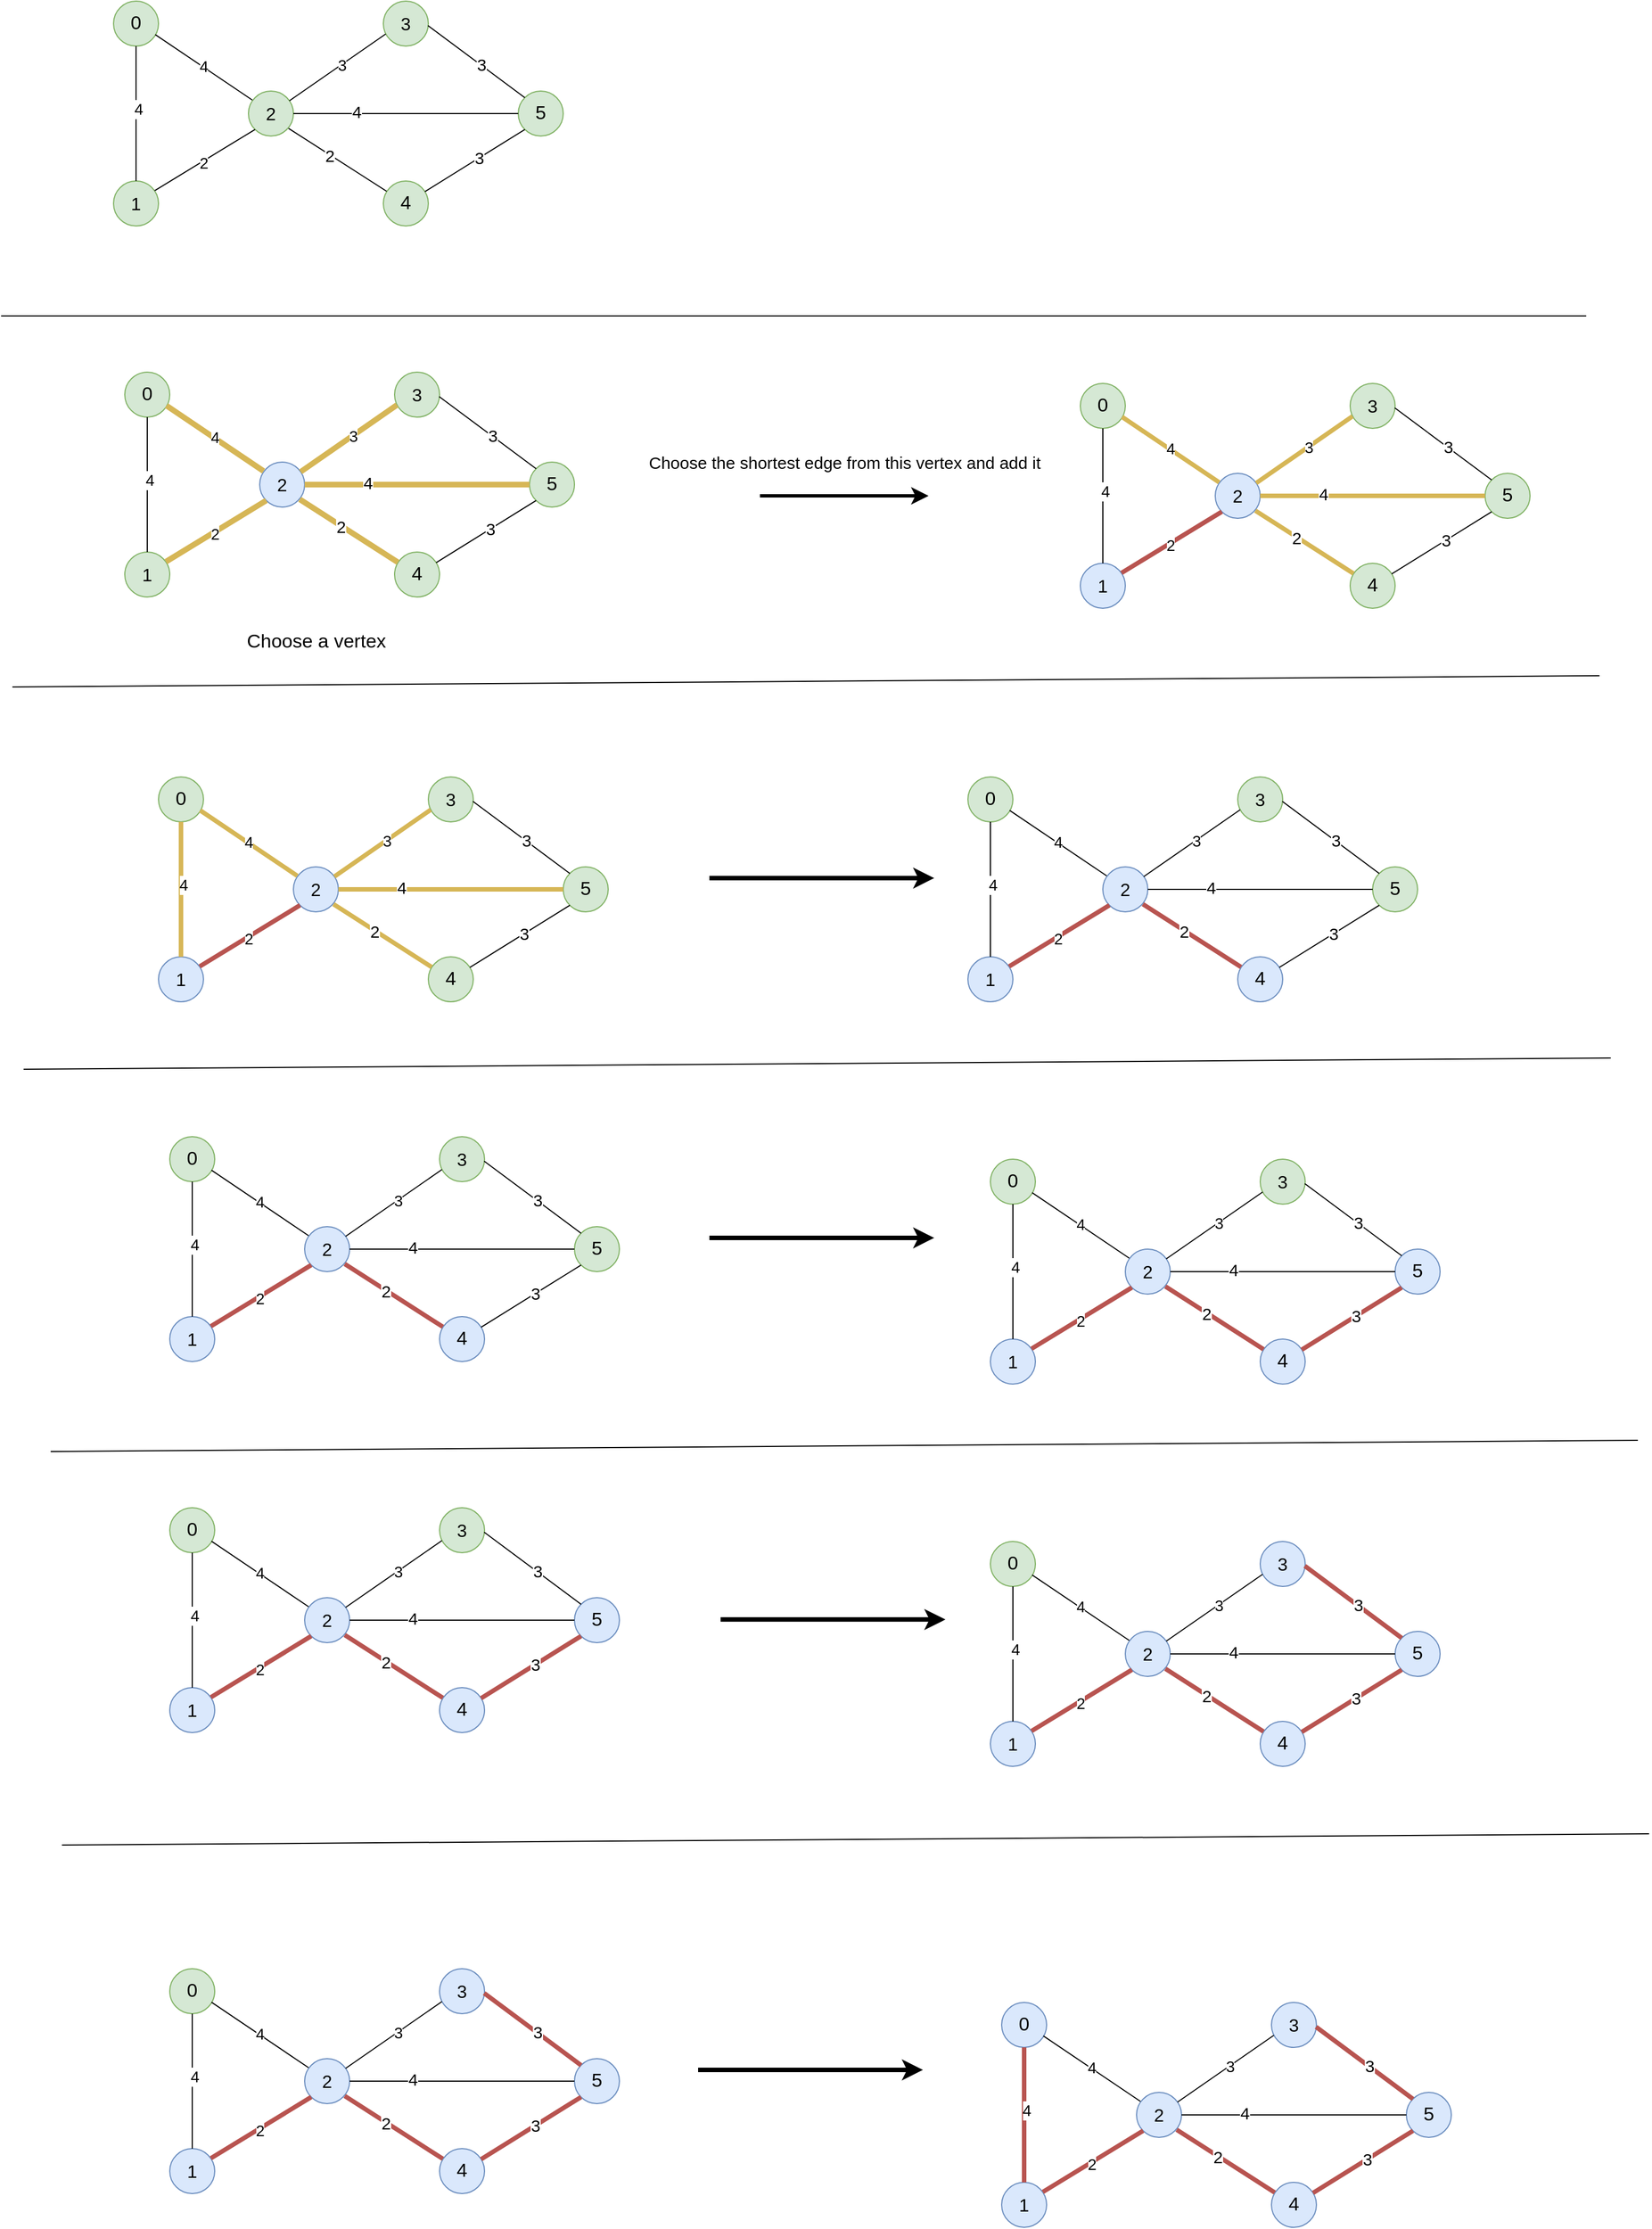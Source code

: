 <mxfile version="17.1.0" type="github">
  <diagram id="AIrKXbi-n8twdEOv1HUz" name="Page-1">
    <mxGraphModel dx="1051" dy="718" grid="1" gridSize="10" guides="1" tooltips="1" connect="1" arrows="1" fold="1" page="1" pageScale="1" pageWidth="827" pageHeight="1169" math="0" shadow="0">
      <root>
        <mxCell id="0" />
        <mxCell id="1" parent="0" />
        <mxCell id="i7vhHFXDMAg3OrHZk6WA-1" value="&lt;font style=&quot;font-size: 17px&quot;&gt;0&lt;/font&gt;" style="ellipse;whiteSpace=wrap;html=1;aspect=fixed;fillColor=#d5e8d4;strokeColor=#82b366;" vertex="1" parent="1">
          <mxGeometry x="120" y="200" width="40" height="40" as="geometry" />
        </mxCell>
        <mxCell id="i7vhHFXDMAg3OrHZk6WA-3" value="&lt;font style=&quot;font-size: 16px&quot;&gt;1&lt;/font&gt;" style="ellipse;whiteSpace=wrap;html=1;aspect=fixed;fillColor=#d5e8d4;strokeColor=#82b366;" vertex="1" parent="1">
          <mxGeometry x="120" y="360" width="40" height="40" as="geometry" />
        </mxCell>
        <mxCell id="i7vhHFXDMAg3OrHZk6WA-4" value="&lt;font style=&quot;font-size: 16px&quot;&gt;2&lt;/font&gt;" style="ellipse;whiteSpace=wrap;html=1;aspect=fixed;fillColor=#d5e8d4;strokeColor=#82b366;" vertex="1" parent="1">
          <mxGeometry x="240" y="280" width="40" height="40" as="geometry" />
        </mxCell>
        <mxCell id="i7vhHFXDMAg3OrHZk6WA-5" value="&lt;font style=&quot;font-size: 16px&quot;&gt;3&lt;/font&gt;" style="ellipse;whiteSpace=wrap;html=1;aspect=fixed;fillColor=#d5e8d4;strokeColor=#82b366;" vertex="1" parent="1">
          <mxGeometry x="360" y="200" width="40" height="40" as="geometry" />
        </mxCell>
        <mxCell id="i7vhHFXDMAg3OrHZk6WA-6" value="&lt;font style=&quot;font-size: 17px&quot;&gt;5&lt;/font&gt;" style="ellipse;whiteSpace=wrap;html=1;aspect=fixed;fillColor=#d5e8d4;strokeColor=#82b366;" vertex="1" parent="1">
          <mxGeometry x="480" y="280" width="40" height="40" as="geometry" />
        </mxCell>
        <mxCell id="i7vhHFXDMAg3OrHZk6WA-7" value="&lt;font style=&quot;font-size: 17px&quot;&gt;4&lt;/font&gt;" style="ellipse;whiteSpace=wrap;html=1;aspect=fixed;fillColor=#d5e8d4;strokeColor=#82b366;" vertex="1" parent="1">
          <mxGeometry x="360" y="360" width="40" height="40" as="geometry" />
        </mxCell>
        <mxCell id="i7vhHFXDMAg3OrHZk6WA-8" value="" style="endArrow=none;html=1;rounded=0;entryX=0.929;entryY=0.746;entryDx=0;entryDy=0;exitX=0.086;exitY=0.2;exitDx=0;exitDy=0;entryPerimeter=0;exitPerimeter=0;" edge="1" parent="1" source="i7vhHFXDMAg3OrHZk6WA-4" target="i7vhHFXDMAg3OrHZk6WA-1">
          <mxGeometry width="50" height="50" relative="1" as="geometry">
            <mxPoint x="390" y="360" as="sourcePoint" />
            <mxPoint x="440" y="310" as="targetPoint" />
          </mxGeometry>
        </mxCell>
        <mxCell id="i7vhHFXDMAg3OrHZk6WA-17" value="&lt;font style=&quot;font-size: 14px&quot;&gt;4&lt;/font&gt;" style="edgeLabel;html=1;align=center;verticalAlign=middle;resizable=0;points=[];" vertex="1" connectable="0" parent="i7vhHFXDMAg3OrHZk6WA-8">
          <mxGeometry x="0.025" y="-1" relative="1" as="geometry">
            <mxPoint as="offset" />
          </mxGeometry>
        </mxCell>
        <mxCell id="i7vhHFXDMAg3OrHZk6WA-9" value="" style="endArrow=none;html=1;rounded=0;entryX=0.916;entryY=0.214;entryDx=0;entryDy=0;exitX=0;exitY=1;exitDx=0;exitDy=0;entryPerimeter=0;" edge="1" parent="1" source="i7vhHFXDMAg3OrHZk6WA-4" target="i7vhHFXDMAg3OrHZk6WA-3">
          <mxGeometry width="50" height="50" relative="1" as="geometry">
            <mxPoint x="253.44" y="298" as="sourcePoint" />
            <mxPoint x="167.16" y="239.84" as="targetPoint" />
          </mxGeometry>
        </mxCell>
        <mxCell id="i7vhHFXDMAg3OrHZk6WA-18" value="&lt;font style=&quot;font-size: 14px&quot;&gt;2&lt;/font&gt;" style="edgeLabel;html=1;align=center;verticalAlign=middle;resizable=0;points=[];" vertex="1" connectable="0" parent="i7vhHFXDMAg3OrHZk6WA-9">
          <mxGeometry x="0.048" y="1" relative="1" as="geometry">
            <mxPoint as="offset" />
          </mxGeometry>
        </mxCell>
        <mxCell id="i7vhHFXDMAg3OrHZk6WA-10" value="" style="endArrow=none;html=1;rounded=0;entryX=0.5;entryY=1;entryDx=0;entryDy=0;exitX=0.5;exitY=0;exitDx=0;exitDy=0;" edge="1" parent="1" source="i7vhHFXDMAg3OrHZk6WA-3" target="i7vhHFXDMAg3OrHZk6WA-1">
          <mxGeometry width="50" height="50" relative="1" as="geometry">
            <mxPoint x="230" y="340" as="sourcePoint" />
            <mxPoint x="280" y="290" as="targetPoint" />
          </mxGeometry>
        </mxCell>
        <mxCell id="i7vhHFXDMAg3OrHZk6WA-16" value="&lt;font style=&quot;font-size: 14px&quot;&gt;4&lt;/font&gt;" style="edgeLabel;html=1;align=center;verticalAlign=middle;resizable=0;points=[];" vertex="1" connectable="0" parent="i7vhHFXDMAg3OrHZk6WA-10">
          <mxGeometry x="0.071" y="-1" relative="1" as="geometry">
            <mxPoint x="1" as="offset" />
          </mxGeometry>
        </mxCell>
        <mxCell id="i7vhHFXDMAg3OrHZk6WA-11" value="" style="endArrow=none;html=1;rounded=0;entryX=0;entryY=0.5;entryDx=0;entryDy=0;exitX=1;exitY=0.5;exitDx=0;exitDy=0;" edge="1" parent="1" source="i7vhHFXDMAg3OrHZk6WA-4" target="i7vhHFXDMAg3OrHZk6WA-6">
          <mxGeometry width="50" height="50" relative="1" as="geometry">
            <mxPoint x="310" y="360" as="sourcePoint" />
            <mxPoint x="360" y="310" as="targetPoint" />
          </mxGeometry>
        </mxCell>
        <mxCell id="i7vhHFXDMAg3OrHZk6WA-20" value="&lt;font style=&quot;font-size: 15px&quot;&gt;4&lt;/font&gt;" style="edgeLabel;html=1;align=center;verticalAlign=middle;resizable=0;points=[];" vertex="1" connectable="0" parent="i7vhHFXDMAg3OrHZk6WA-11">
          <mxGeometry x="-0.44" y="2" relative="1" as="geometry">
            <mxPoint as="offset" />
          </mxGeometry>
        </mxCell>
        <mxCell id="i7vhHFXDMAg3OrHZk6WA-12" value="" style="endArrow=none;html=1;rounded=0;entryX=0.052;entryY=0.731;entryDx=0;entryDy=0;entryPerimeter=0;" edge="1" parent="1" source="i7vhHFXDMAg3OrHZk6WA-4" target="i7vhHFXDMAg3OrHZk6WA-5">
          <mxGeometry width="50" height="50" relative="1" as="geometry">
            <mxPoint x="310" y="360" as="sourcePoint" />
            <mxPoint x="360" y="310" as="targetPoint" />
          </mxGeometry>
        </mxCell>
        <mxCell id="i7vhHFXDMAg3OrHZk6WA-19" value="&lt;font style=&quot;font-size: 14px&quot;&gt;3&lt;/font&gt;" style="edgeLabel;html=1;align=center;verticalAlign=middle;resizable=0;points=[];" vertex="1" connectable="0" parent="i7vhHFXDMAg3OrHZk6WA-12">
          <mxGeometry x="0.08" relative="1" as="geometry">
            <mxPoint as="offset" />
          </mxGeometry>
        </mxCell>
        <mxCell id="i7vhHFXDMAg3OrHZk6WA-13" value="" style="endArrow=none;html=1;rounded=0;entryX=0.073;entryY=0.228;entryDx=0;entryDy=0;entryPerimeter=0;exitX=0.892;exitY=0.829;exitDx=0;exitDy=0;exitPerimeter=0;" edge="1" parent="1" source="i7vhHFXDMAg3OrHZk6WA-4" target="i7vhHFXDMAg3OrHZk6WA-7">
          <mxGeometry width="50" height="50" relative="1" as="geometry">
            <mxPoint x="286.641" y="298.906" as="sourcePoint" />
            <mxPoint x="371.96" y="241.92" as="targetPoint" />
          </mxGeometry>
        </mxCell>
        <mxCell id="i7vhHFXDMAg3OrHZk6WA-21" value="&lt;font style=&quot;font-size: 15px&quot;&gt;2&lt;/font&gt;" style="edgeLabel;html=1;align=center;verticalAlign=middle;resizable=0;points=[];" vertex="1" connectable="0" parent="i7vhHFXDMAg3OrHZk6WA-13">
          <mxGeometry x="-0.172" y="-1" relative="1" as="geometry">
            <mxPoint as="offset" />
          </mxGeometry>
        </mxCell>
        <mxCell id="i7vhHFXDMAg3OrHZk6WA-14" value="" style="endArrow=none;html=1;rounded=0;entryX=0;entryY=0;entryDx=0;entryDy=0;exitX=0.992;exitY=0.544;exitDx=0;exitDy=0;exitPerimeter=0;" edge="1" parent="1" source="i7vhHFXDMAg3OrHZk6WA-5" target="i7vhHFXDMAg3OrHZk6WA-6">
          <mxGeometry width="50" height="50" relative="1" as="geometry">
            <mxPoint x="330" y="310" as="sourcePoint" />
            <mxPoint x="380" y="260" as="targetPoint" />
          </mxGeometry>
        </mxCell>
        <mxCell id="i7vhHFXDMAg3OrHZk6WA-22" value="&lt;font style=&quot;font-size: 15px&quot;&gt;3&lt;/font&gt;" style="edgeLabel;html=1;align=center;verticalAlign=middle;resizable=0;points=[];" vertex="1" connectable="0" parent="i7vhHFXDMAg3OrHZk6WA-14">
          <mxGeometry x="0.09" y="1" relative="1" as="geometry">
            <mxPoint as="offset" />
          </mxGeometry>
        </mxCell>
        <mxCell id="i7vhHFXDMAg3OrHZk6WA-15" value="" style="endArrow=none;html=1;rounded=0;entryX=0;entryY=1;entryDx=0;entryDy=0;" edge="1" parent="1" source="i7vhHFXDMAg3OrHZk6WA-7" target="i7vhHFXDMAg3OrHZk6WA-6">
          <mxGeometry width="50" height="50" relative="1" as="geometry">
            <mxPoint x="407.72" y="239.92" as="sourcePoint" />
            <mxPoint x="495.858" y="295.858" as="targetPoint" />
          </mxGeometry>
        </mxCell>
        <mxCell id="i7vhHFXDMAg3OrHZk6WA-23" value="&lt;font style=&quot;font-size: 15px&quot;&gt;3&lt;/font&gt;" style="edgeLabel;html=1;align=center;verticalAlign=middle;resizable=0;points=[];" vertex="1" connectable="0" parent="i7vhHFXDMAg3OrHZk6WA-15">
          <mxGeometry x="0.089" y="1" relative="1" as="geometry">
            <mxPoint as="offset" />
          </mxGeometry>
        </mxCell>
        <mxCell id="i7vhHFXDMAg3OrHZk6WA-27" value="" style="endArrow=none;html=1;rounded=0;fontSize=17;" edge="1" parent="1">
          <mxGeometry width="50" height="50" relative="1" as="geometry">
            <mxPoint x="20" y="480" as="sourcePoint" />
            <mxPoint x="1430" y="480" as="targetPoint" />
          </mxGeometry>
        </mxCell>
        <mxCell id="i7vhHFXDMAg3OrHZk6WA-28" value="&lt;font style=&quot;font-size: 17px&quot;&gt;0&lt;/font&gt;" style="ellipse;whiteSpace=wrap;html=1;aspect=fixed;fillColor=#d5e8d4;strokeColor=#82b366;" vertex="1" parent="1">
          <mxGeometry x="130" y="530" width="40" height="40" as="geometry" />
        </mxCell>
        <mxCell id="i7vhHFXDMAg3OrHZk6WA-29" value="&lt;font style=&quot;font-size: 16px&quot;&gt;1&lt;/font&gt;" style="ellipse;whiteSpace=wrap;html=1;aspect=fixed;fillColor=#d5e8d4;strokeColor=#82b366;" vertex="1" parent="1">
          <mxGeometry x="130" y="690" width="40" height="40" as="geometry" />
        </mxCell>
        <mxCell id="i7vhHFXDMAg3OrHZk6WA-30" value="&lt;font style=&quot;font-size: 16px&quot;&gt;2&lt;/font&gt;" style="ellipse;whiteSpace=wrap;html=1;aspect=fixed;fillColor=#dae8fc;strokeColor=#6c8ebf;" vertex="1" parent="1">
          <mxGeometry x="250" y="610" width="40" height="40" as="geometry" />
        </mxCell>
        <mxCell id="i7vhHFXDMAg3OrHZk6WA-31" value="&lt;font style=&quot;font-size: 16px&quot;&gt;3&lt;/font&gt;" style="ellipse;whiteSpace=wrap;html=1;aspect=fixed;fillColor=#d5e8d4;strokeColor=#82b366;" vertex="1" parent="1">
          <mxGeometry x="370" y="530" width="40" height="40" as="geometry" />
        </mxCell>
        <mxCell id="i7vhHFXDMAg3OrHZk6WA-32" value="&lt;font style=&quot;font-size: 17px&quot;&gt;5&lt;/font&gt;" style="ellipse;whiteSpace=wrap;html=1;aspect=fixed;fillColor=#d5e8d4;strokeColor=#82b366;" vertex="1" parent="1">
          <mxGeometry x="490" y="610" width="40" height="40" as="geometry" />
        </mxCell>
        <mxCell id="i7vhHFXDMAg3OrHZk6WA-33" value="&lt;font style=&quot;font-size: 17px&quot;&gt;4&lt;/font&gt;" style="ellipse;whiteSpace=wrap;html=1;aspect=fixed;fillColor=#d5e8d4;strokeColor=#82b366;" vertex="1" parent="1">
          <mxGeometry x="370" y="690" width="40" height="40" as="geometry" />
        </mxCell>
        <mxCell id="i7vhHFXDMAg3OrHZk6WA-34" value="" style="endArrow=none;html=1;rounded=0;entryX=0.929;entryY=0.746;entryDx=0;entryDy=0;exitX=0.086;exitY=0.2;exitDx=0;exitDy=0;entryPerimeter=0;exitPerimeter=0;fillColor=#fff2cc;strokeColor=#d6b656;strokeWidth=5;" edge="1" parent="1" source="i7vhHFXDMAg3OrHZk6WA-30" target="i7vhHFXDMAg3OrHZk6WA-28">
          <mxGeometry width="50" height="50" relative="1" as="geometry">
            <mxPoint x="400" y="690" as="sourcePoint" />
            <mxPoint x="450" y="640" as="targetPoint" />
          </mxGeometry>
        </mxCell>
        <mxCell id="i7vhHFXDMAg3OrHZk6WA-35" value="&lt;font style=&quot;font-size: 14px&quot;&gt;4&lt;/font&gt;" style="edgeLabel;html=1;align=center;verticalAlign=middle;resizable=0;points=[];" vertex="1" connectable="0" parent="i7vhHFXDMAg3OrHZk6WA-34">
          <mxGeometry x="0.025" y="-1" relative="1" as="geometry">
            <mxPoint as="offset" />
          </mxGeometry>
        </mxCell>
        <mxCell id="i7vhHFXDMAg3OrHZk6WA-36" value="" style="endArrow=none;html=1;rounded=0;entryX=0.916;entryY=0.214;entryDx=0;entryDy=0;exitX=0;exitY=1;exitDx=0;exitDy=0;entryPerimeter=0;fillColor=#fff2cc;strokeColor=#d6b656;strokeWidth=5;" edge="1" parent="1" source="i7vhHFXDMAg3OrHZk6WA-30" target="i7vhHFXDMAg3OrHZk6WA-29">
          <mxGeometry width="50" height="50" relative="1" as="geometry">
            <mxPoint x="263.44" y="628" as="sourcePoint" />
            <mxPoint x="177.16" y="569.84" as="targetPoint" />
          </mxGeometry>
        </mxCell>
        <mxCell id="i7vhHFXDMAg3OrHZk6WA-37" value="&lt;font style=&quot;font-size: 14px&quot;&gt;2&lt;/font&gt;" style="edgeLabel;html=1;align=center;verticalAlign=middle;resizable=0;points=[];" vertex="1" connectable="0" parent="i7vhHFXDMAg3OrHZk6WA-36">
          <mxGeometry x="0.048" y="1" relative="1" as="geometry">
            <mxPoint as="offset" />
          </mxGeometry>
        </mxCell>
        <mxCell id="i7vhHFXDMAg3OrHZk6WA-38" value="" style="endArrow=none;html=1;rounded=0;entryX=0.5;entryY=1;entryDx=0;entryDy=0;exitX=0.5;exitY=0;exitDx=0;exitDy=0;" edge="1" parent="1" source="i7vhHFXDMAg3OrHZk6WA-29" target="i7vhHFXDMAg3OrHZk6WA-28">
          <mxGeometry width="50" height="50" relative="1" as="geometry">
            <mxPoint x="240" y="670" as="sourcePoint" />
            <mxPoint x="290" y="620" as="targetPoint" />
          </mxGeometry>
        </mxCell>
        <mxCell id="i7vhHFXDMAg3OrHZk6WA-39" value="&lt;font style=&quot;font-size: 14px&quot;&gt;4&lt;/font&gt;" style="edgeLabel;html=1;align=center;verticalAlign=middle;resizable=0;points=[];" vertex="1" connectable="0" parent="i7vhHFXDMAg3OrHZk6WA-38">
          <mxGeometry x="0.071" y="-1" relative="1" as="geometry">
            <mxPoint x="1" as="offset" />
          </mxGeometry>
        </mxCell>
        <mxCell id="i7vhHFXDMAg3OrHZk6WA-40" value="" style="endArrow=none;html=1;rounded=0;entryX=0;entryY=0.5;entryDx=0;entryDy=0;exitX=1;exitY=0.5;exitDx=0;exitDy=0;fillColor=#fff2cc;strokeColor=#d6b656;strokeWidth=5;" edge="1" parent="1" source="i7vhHFXDMAg3OrHZk6WA-30" target="i7vhHFXDMAg3OrHZk6WA-32">
          <mxGeometry width="50" height="50" relative="1" as="geometry">
            <mxPoint x="320" y="690" as="sourcePoint" />
            <mxPoint x="370" y="640" as="targetPoint" />
          </mxGeometry>
        </mxCell>
        <mxCell id="i7vhHFXDMAg3OrHZk6WA-41" value="&lt;font style=&quot;font-size: 15px&quot;&gt;4&lt;/font&gt;" style="edgeLabel;html=1;align=center;verticalAlign=middle;resizable=0;points=[];" vertex="1" connectable="0" parent="i7vhHFXDMAg3OrHZk6WA-40">
          <mxGeometry x="-0.44" y="2" relative="1" as="geometry">
            <mxPoint as="offset" />
          </mxGeometry>
        </mxCell>
        <mxCell id="i7vhHFXDMAg3OrHZk6WA-42" value="" style="endArrow=none;html=1;rounded=0;entryX=0.052;entryY=0.731;entryDx=0;entryDy=0;entryPerimeter=0;fillColor=#fff2cc;strokeColor=#d6b656;strokeWidth=5;" edge="1" parent="1" source="i7vhHFXDMAg3OrHZk6WA-30" target="i7vhHFXDMAg3OrHZk6WA-31">
          <mxGeometry width="50" height="50" relative="1" as="geometry">
            <mxPoint x="320" y="690" as="sourcePoint" />
            <mxPoint x="370" y="640" as="targetPoint" />
          </mxGeometry>
        </mxCell>
        <mxCell id="i7vhHFXDMAg3OrHZk6WA-43" value="&lt;font style=&quot;font-size: 14px&quot;&gt;3&lt;/font&gt;" style="edgeLabel;html=1;align=center;verticalAlign=middle;resizable=0;points=[];" vertex="1" connectable="0" parent="i7vhHFXDMAg3OrHZk6WA-42">
          <mxGeometry x="0.08" relative="1" as="geometry">
            <mxPoint as="offset" />
          </mxGeometry>
        </mxCell>
        <mxCell id="i7vhHFXDMAg3OrHZk6WA-44" value="" style="endArrow=none;html=1;rounded=0;entryX=0.073;entryY=0.228;entryDx=0;entryDy=0;entryPerimeter=0;exitX=0.892;exitY=0.829;exitDx=0;exitDy=0;exitPerimeter=0;fillColor=#fff2cc;strokeColor=#d6b656;strokeWidth=5;" edge="1" parent="1" source="i7vhHFXDMAg3OrHZk6WA-30" target="i7vhHFXDMAg3OrHZk6WA-33">
          <mxGeometry width="50" height="50" relative="1" as="geometry">
            <mxPoint x="296.641" y="628.906" as="sourcePoint" />
            <mxPoint x="381.96" y="571.92" as="targetPoint" />
          </mxGeometry>
        </mxCell>
        <mxCell id="i7vhHFXDMAg3OrHZk6WA-45" value="&lt;font style=&quot;font-size: 15px&quot;&gt;2&lt;/font&gt;" style="edgeLabel;html=1;align=center;verticalAlign=middle;resizable=0;points=[];" vertex="1" connectable="0" parent="i7vhHFXDMAg3OrHZk6WA-44">
          <mxGeometry x="-0.172" y="-1" relative="1" as="geometry">
            <mxPoint as="offset" />
          </mxGeometry>
        </mxCell>
        <mxCell id="i7vhHFXDMAg3OrHZk6WA-46" value="" style="endArrow=none;html=1;rounded=0;entryX=0;entryY=0;entryDx=0;entryDy=0;exitX=0.992;exitY=0.544;exitDx=0;exitDy=0;exitPerimeter=0;" edge="1" parent="1" source="i7vhHFXDMAg3OrHZk6WA-31" target="i7vhHFXDMAg3OrHZk6WA-32">
          <mxGeometry width="50" height="50" relative="1" as="geometry">
            <mxPoint x="340" y="640" as="sourcePoint" />
            <mxPoint x="390" y="590" as="targetPoint" />
          </mxGeometry>
        </mxCell>
        <mxCell id="i7vhHFXDMAg3OrHZk6WA-47" value="&lt;font style=&quot;font-size: 15px&quot;&gt;3&lt;/font&gt;" style="edgeLabel;html=1;align=center;verticalAlign=middle;resizable=0;points=[];" vertex="1" connectable="0" parent="i7vhHFXDMAg3OrHZk6WA-46">
          <mxGeometry x="0.09" y="1" relative="1" as="geometry">
            <mxPoint as="offset" />
          </mxGeometry>
        </mxCell>
        <mxCell id="i7vhHFXDMAg3OrHZk6WA-48" value="" style="endArrow=none;html=1;rounded=0;entryX=0;entryY=1;entryDx=0;entryDy=0;" edge="1" parent="1" source="i7vhHFXDMAg3OrHZk6WA-33" target="i7vhHFXDMAg3OrHZk6WA-32">
          <mxGeometry width="50" height="50" relative="1" as="geometry">
            <mxPoint x="417.72" y="569.92" as="sourcePoint" />
            <mxPoint x="505.858" y="625.858" as="targetPoint" />
          </mxGeometry>
        </mxCell>
        <mxCell id="i7vhHFXDMAg3OrHZk6WA-49" value="&lt;font style=&quot;font-size: 15px&quot;&gt;3&lt;/font&gt;" style="edgeLabel;html=1;align=center;verticalAlign=middle;resizable=0;points=[];" vertex="1" connectable="0" parent="i7vhHFXDMAg3OrHZk6WA-48">
          <mxGeometry x="0.089" y="1" relative="1" as="geometry">
            <mxPoint as="offset" />
          </mxGeometry>
        </mxCell>
        <mxCell id="i7vhHFXDMAg3OrHZk6WA-50" value="&lt;font style=&quot;font-size: 17px&quot;&gt;Choose a vertex&lt;/font&gt;" style="text;html=1;align=center;verticalAlign=middle;resizable=0;points=[];autosize=1;strokeColor=none;fillColor=none;" vertex="1" parent="1">
          <mxGeometry x="230" y="760" width="140" height="20" as="geometry" />
        </mxCell>
        <mxCell id="i7vhHFXDMAg3OrHZk6WA-51" value="" style="endArrow=none;html=1;rounded=0;fontSize=17;" edge="1" parent="1">
          <mxGeometry width="50" height="50" relative="1" as="geometry">
            <mxPoint x="30" y="810" as="sourcePoint" />
            <mxPoint x="1441.818" y="800" as="targetPoint" />
          </mxGeometry>
        </mxCell>
        <mxCell id="i7vhHFXDMAg3OrHZk6WA-52" value="" style="endArrow=classic;html=1;rounded=0;fontSize=15;strokeWidth=3;" edge="1" parent="1">
          <mxGeometry width="50" height="50" relative="1" as="geometry">
            <mxPoint x="695" y="640" as="sourcePoint" />
            <mxPoint x="845" y="640" as="targetPoint" />
          </mxGeometry>
        </mxCell>
        <mxCell id="i7vhHFXDMAg3OrHZk6WA-53" value="Choose the shortest edge from this vertex and add it" style="text;html=1;align=center;verticalAlign=middle;resizable=0;points=[];autosize=1;strokeColor=none;fillColor=none;fontSize=15;" vertex="1" parent="1">
          <mxGeometry x="590" y="600" width="360" height="20" as="geometry" />
        </mxCell>
        <mxCell id="i7vhHFXDMAg3OrHZk6WA-54" value="&lt;font style=&quot;font-size: 17px&quot;&gt;0&lt;/font&gt;" style="ellipse;whiteSpace=wrap;html=1;aspect=fixed;fillColor=#d5e8d4;strokeColor=#82b366;" vertex="1" parent="1">
          <mxGeometry x="980" y="540" width="40" height="40" as="geometry" />
        </mxCell>
        <mxCell id="i7vhHFXDMAg3OrHZk6WA-55" value="&lt;font style=&quot;font-size: 16px&quot;&gt;1&lt;/font&gt;" style="ellipse;whiteSpace=wrap;html=1;aspect=fixed;fillColor=#dae8fc;strokeColor=#6c8ebf;" vertex="1" parent="1">
          <mxGeometry x="980" y="700" width="40" height="40" as="geometry" />
        </mxCell>
        <mxCell id="i7vhHFXDMAg3OrHZk6WA-56" value="&lt;font style=&quot;font-size: 16px&quot;&gt;2&lt;/font&gt;" style="ellipse;whiteSpace=wrap;html=1;aspect=fixed;fillColor=#dae8fc;strokeColor=#6c8ebf;" vertex="1" parent="1">
          <mxGeometry x="1100" y="620" width="40" height="40" as="geometry" />
        </mxCell>
        <mxCell id="i7vhHFXDMAg3OrHZk6WA-57" value="&lt;font style=&quot;font-size: 16px&quot;&gt;3&lt;/font&gt;" style="ellipse;whiteSpace=wrap;html=1;aspect=fixed;fillColor=#d5e8d4;strokeColor=#82b366;" vertex="1" parent="1">
          <mxGeometry x="1220" y="540" width="40" height="40" as="geometry" />
        </mxCell>
        <mxCell id="i7vhHFXDMAg3OrHZk6WA-58" value="&lt;font style=&quot;font-size: 17px&quot;&gt;5&lt;/font&gt;" style="ellipse;whiteSpace=wrap;html=1;aspect=fixed;fillColor=#d5e8d4;strokeColor=#82b366;" vertex="1" parent="1">
          <mxGeometry x="1340" y="620" width="40" height="40" as="geometry" />
        </mxCell>
        <mxCell id="i7vhHFXDMAg3OrHZk6WA-59" value="&lt;font style=&quot;font-size: 17px&quot;&gt;4&lt;/font&gt;" style="ellipse;whiteSpace=wrap;html=1;aspect=fixed;fillColor=#d5e8d4;strokeColor=#82b366;" vertex="1" parent="1">
          <mxGeometry x="1220" y="700" width="40" height="40" as="geometry" />
        </mxCell>
        <mxCell id="i7vhHFXDMAg3OrHZk6WA-60" value="" style="endArrow=none;html=1;rounded=0;entryX=0.929;entryY=0.746;entryDx=0;entryDy=0;exitX=0.086;exitY=0.2;exitDx=0;exitDy=0;entryPerimeter=0;exitPerimeter=0;fillColor=#fff2cc;strokeColor=#d6b656;strokeWidth=4;" edge="1" parent="1" source="i7vhHFXDMAg3OrHZk6WA-56" target="i7vhHFXDMAg3OrHZk6WA-54">
          <mxGeometry width="50" height="50" relative="1" as="geometry">
            <mxPoint x="1250" y="700" as="sourcePoint" />
            <mxPoint x="1300" y="650" as="targetPoint" />
          </mxGeometry>
        </mxCell>
        <mxCell id="i7vhHFXDMAg3OrHZk6WA-61" value="&lt;font style=&quot;font-size: 14px&quot;&gt;4&lt;/font&gt;" style="edgeLabel;html=1;align=center;verticalAlign=middle;resizable=0;points=[];" vertex="1" connectable="0" parent="i7vhHFXDMAg3OrHZk6WA-60">
          <mxGeometry x="0.025" y="-1" relative="1" as="geometry">
            <mxPoint as="offset" />
          </mxGeometry>
        </mxCell>
        <mxCell id="i7vhHFXDMAg3OrHZk6WA-62" value="" style="endArrow=none;html=1;rounded=0;entryX=0.916;entryY=0.214;entryDx=0;entryDy=0;exitX=0;exitY=1;exitDx=0;exitDy=0;entryPerimeter=0;fillColor=#f8cecc;strokeColor=#b85450;strokeWidth=4;" edge="1" parent="1" source="i7vhHFXDMAg3OrHZk6WA-56" target="i7vhHFXDMAg3OrHZk6WA-55">
          <mxGeometry width="50" height="50" relative="1" as="geometry">
            <mxPoint x="1113.44" y="638" as="sourcePoint" />
            <mxPoint x="1027.16" y="579.84" as="targetPoint" />
          </mxGeometry>
        </mxCell>
        <mxCell id="i7vhHFXDMAg3OrHZk6WA-63" value="&lt;font style=&quot;font-size: 14px&quot;&gt;2&lt;/font&gt;" style="edgeLabel;html=1;align=center;verticalAlign=middle;resizable=0;points=[];" vertex="1" connectable="0" parent="i7vhHFXDMAg3OrHZk6WA-62">
          <mxGeometry x="0.048" y="1" relative="1" as="geometry">
            <mxPoint as="offset" />
          </mxGeometry>
        </mxCell>
        <mxCell id="i7vhHFXDMAg3OrHZk6WA-64" value="" style="endArrow=none;html=1;rounded=0;entryX=0.5;entryY=1;entryDx=0;entryDy=0;exitX=0.5;exitY=0;exitDx=0;exitDy=0;" edge="1" parent="1" source="i7vhHFXDMAg3OrHZk6WA-55" target="i7vhHFXDMAg3OrHZk6WA-54">
          <mxGeometry width="50" height="50" relative="1" as="geometry">
            <mxPoint x="1090" y="680" as="sourcePoint" />
            <mxPoint x="1140" y="630" as="targetPoint" />
          </mxGeometry>
        </mxCell>
        <mxCell id="i7vhHFXDMAg3OrHZk6WA-65" value="&lt;font style=&quot;font-size: 14px&quot;&gt;4&lt;/font&gt;" style="edgeLabel;html=1;align=center;verticalAlign=middle;resizable=0;points=[];" vertex="1" connectable="0" parent="i7vhHFXDMAg3OrHZk6WA-64">
          <mxGeometry x="0.071" y="-1" relative="1" as="geometry">
            <mxPoint x="1" as="offset" />
          </mxGeometry>
        </mxCell>
        <mxCell id="i7vhHFXDMAg3OrHZk6WA-66" value="" style="endArrow=none;html=1;rounded=0;entryX=0;entryY=0.5;entryDx=0;entryDy=0;exitX=1;exitY=0.5;exitDx=0;exitDy=0;fillColor=#fff2cc;strokeColor=#d6b656;strokeWidth=4;" edge="1" parent="1" source="i7vhHFXDMAg3OrHZk6WA-56" target="i7vhHFXDMAg3OrHZk6WA-58">
          <mxGeometry width="50" height="50" relative="1" as="geometry">
            <mxPoint x="1170" y="700" as="sourcePoint" />
            <mxPoint x="1220" y="650" as="targetPoint" />
          </mxGeometry>
        </mxCell>
        <mxCell id="i7vhHFXDMAg3OrHZk6WA-67" value="&lt;font style=&quot;font-size: 15px&quot;&gt;4&lt;/font&gt;" style="edgeLabel;html=1;align=center;verticalAlign=middle;resizable=0;points=[];" vertex="1" connectable="0" parent="i7vhHFXDMAg3OrHZk6WA-66">
          <mxGeometry x="-0.44" y="2" relative="1" as="geometry">
            <mxPoint as="offset" />
          </mxGeometry>
        </mxCell>
        <mxCell id="i7vhHFXDMAg3OrHZk6WA-68" value="" style="endArrow=none;html=1;rounded=0;entryX=0.052;entryY=0.731;entryDx=0;entryDy=0;entryPerimeter=0;fillColor=#fff2cc;strokeColor=#d6b656;strokeWidth=4;" edge="1" parent="1" source="i7vhHFXDMAg3OrHZk6WA-56" target="i7vhHFXDMAg3OrHZk6WA-57">
          <mxGeometry width="50" height="50" relative="1" as="geometry">
            <mxPoint x="1170" y="700" as="sourcePoint" />
            <mxPoint x="1220" y="650" as="targetPoint" />
          </mxGeometry>
        </mxCell>
        <mxCell id="i7vhHFXDMAg3OrHZk6WA-69" value="&lt;font style=&quot;font-size: 14px&quot;&gt;3&lt;/font&gt;" style="edgeLabel;html=1;align=center;verticalAlign=middle;resizable=0;points=[];" vertex="1" connectable="0" parent="i7vhHFXDMAg3OrHZk6WA-68">
          <mxGeometry x="0.08" relative="1" as="geometry">
            <mxPoint as="offset" />
          </mxGeometry>
        </mxCell>
        <mxCell id="i7vhHFXDMAg3OrHZk6WA-70" value="" style="endArrow=none;html=1;rounded=0;entryX=0.073;entryY=0.228;entryDx=0;entryDy=0;entryPerimeter=0;exitX=0.892;exitY=0.829;exitDx=0;exitDy=0;exitPerimeter=0;fillColor=#fff2cc;strokeColor=#d6b656;strokeWidth=4;" edge="1" parent="1" source="i7vhHFXDMAg3OrHZk6WA-56" target="i7vhHFXDMAg3OrHZk6WA-59">
          <mxGeometry width="50" height="50" relative="1" as="geometry">
            <mxPoint x="1146.641" y="638.906" as="sourcePoint" />
            <mxPoint x="1231.96" y="581.92" as="targetPoint" />
          </mxGeometry>
        </mxCell>
        <mxCell id="i7vhHFXDMAg3OrHZk6WA-71" value="&lt;font style=&quot;font-size: 15px&quot;&gt;2&lt;/font&gt;" style="edgeLabel;html=1;align=center;verticalAlign=middle;resizable=0;points=[];" vertex="1" connectable="0" parent="i7vhHFXDMAg3OrHZk6WA-70">
          <mxGeometry x="-0.172" y="-1" relative="1" as="geometry">
            <mxPoint as="offset" />
          </mxGeometry>
        </mxCell>
        <mxCell id="i7vhHFXDMAg3OrHZk6WA-72" value="" style="endArrow=none;html=1;rounded=0;entryX=0;entryY=0;entryDx=0;entryDy=0;exitX=0.992;exitY=0.544;exitDx=0;exitDy=0;exitPerimeter=0;" edge="1" parent="1" source="i7vhHFXDMAg3OrHZk6WA-57" target="i7vhHFXDMAg3OrHZk6WA-58">
          <mxGeometry width="50" height="50" relative="1" as="geometry">
            <mxPoint x="1190" y="650" as="sourcePoint" />
            <mxPoint x="1240" y="600" as="targetPoint" />
          </mxGeometry>
        </mxCell>
        <mxCell id="i7vhHFXDMAg3OrHZk6WA-73" value="&lt;font style=&quot;font-size: 15px&quot;&gt;3&lt;/font&gt;" style="edgeLabel;html=1;align=center;verticalAlign=middle;resizable=0;points=[];" vertex="1" connectable="0" parent="i7vhHFXDMAg3OrHZk6WA-72">
          <mxGeometry x="0.09" y="1" relative="1" as="geometry">
            <mxPoint as="offset" />
          </mxGeometry>
        </mxCell>
        <mxCell id="i7vhHFXDMAg3OrHZk6WA-74" value="" style="endArrow=none;html=1;rounded=0;entryX=0;entryY=1;entryDx=0;entryDy=0;" edge="1" parent="1" source="i7vhHFXDMAg3OrHZk6WA-59" target="i7vhHFXDMAg3OrHZk6WA-58">
          <mxGeometry width="50" height="50" relative="1" as="geometry">
            <mxPoint x="1267.72" y="579.92" as="sourcePoint" />
            <mxPoint x="1355.858" y="635.858" as="targetPoint" />
          </mxGeometry>
        </mxCell>
        <mxCell id="i7vhHFXDMAg3OrHZk6WA-75" value="&lt;font style=&quot;font-size: 15px&quot;&gt;3&lt;/font&gt;" style="edgeLabel;html=1;align=center;verticalAlign=middle;resizable=0;points=[];" vertex="1" connectable="0" parent="i7vhHFXDMAg3OrHZk6WA-74">
          <mxGeometry x="0.089" y="1" relative="1" as="geometry">
            <mxPoint as="offset" />
          </mxGeometry>
        </mxCell>
        <mxCell id="i7vhHFXDMAg3OrHZk6WA-76" value="&lt;font style=&quot;font-size: 17px&quot;&gt;0&lt;/font&gt;" style="ellipse;whiteSpace=wrap;html=1;aspect=fixed;fillColor=#d5e8d4;strokeColor=#82b366;" vertex="1" parent="1">
          <mxGeometry x="160" y="890" width="40" height="40" as="geometry" />
        </mxCell>
        <mxCell id="i7vhHFXDMAg3OrHZk6WA-77" value="&lt;font style=&quot;font-size: 16px&quot;&gt;1&lt;/font&gt;" style="ellipse;whiteSpace=wrap;html=1;aspect=fixed;fillColor=#dae8fc;strokeColor=#6c8ebf;" vertex="1" parent="1">
          <mxGeometry x="160" y="1050" width="40" height="40" as="geometry" />
        </mxCell>
        <mxCell id="i7vhHFXDMAg3OrHZk6WA-78" value="&lt;font style=&quot;font-size: 16px&quot;&gt;2&lt;/font&gt;" style="ellipse;whiteSpace=wrap;html=1;aspect=fixed;fillColor=#dae8fc;strokeColor=#6c8ebf;" vertex="1" parent="1">
          <mxGeometry x="280" y="970" width="40" height="40" as="geometry" />
        </mxCell>
        <mxCell id="i7vhHFXDMAg3OrHZk6WA-79" value="&lt;font style=&quot;font-size: 16px&quot;&gt;3&lt;/font&gt;" style="ellipse;whiteSpace=wrap;html=1;aspect=fixed;fillColor=#d5e8d4;strokeColor=#82b366;" vertex="1" parent="1">
          <mxGeometry x="400" y="890" width="40" height="40" as="geometry" />
        </mxCell>
        <mxCell id="i7vhHFXDMAg3OrHZk6WA-80" value="&lt;font style=&quot;font-size: 17px&quot;&gt;5&lt;/font&gt;" style="ellipse;whiteSpace=wrap;html=1;aspect=fixed;fillColor=#d5e8d4;strokeColor=#82b366;" vertex="1" parent="1">
          <mxGeometry x="520" y="970" width="40" height="40" as="geometry" />
        </mxCell>
        <mxCell id="i7vhHFXDMAg3OrHZk6WA-81" value="&lt;font style=&quot;font-size: 17px&quot;&gt;4&lt;/font&gt;" style="ellipse;whiteSpace=wrap;html=1;aspect=fixed;fillColor=#d5e8d4;strokeColor=#82b366;" vertex="1" parent="1">
          <mxGeometry x="400" y="1050" width="40" height="40" as="geometry" />
        </mxCell>
        <mxCell id="i7vhHFXDMAg3OrHZk6WA-82" value="" style="endArrow=none;html=1;rounded=0;entryX=0.929;entryY=0.746;entryDx=0;entryDy=0;exitX=0.086;exitY=0.2;exitDx=0;exitDy=0;entryPerimeter=0;exitPerimeter=0;fillColor=#fff2cc;strokeColor=#d6b656;strokeWidth=4;" edge="1" parent="1" source="i7vhHFXDMAg3OrHZk6WA-78" target="i7vhHFXDMAg3OrHZk6WA-76">
          <mxGeometry width="50" height="50" relative="1" as="geometry">
            <mxPoint x="430" y="1050" as="sourcePoint" />
            <mxPoint x="480" y="1000" as="targetPoint" />
          </mxGeometry>
        </mxCell>
        <mxCell id="i7vhHFXDMAg3OrHZk6WA-83" value="&lt;font style=&quot;font-size: 14px&quot;&gt;4&lt;/font&gt;" style="edgeLabel;html=1;align=center;verticalAlign=middle;resizable=0;points=[];" vertex="1" connectable="0" parent="i7vhHFXDMAg3OrHZk6WA-82">
          <mxGeometry x="0.025" y="-1" relative="1" as="geometry">
            <mxPoint as="offset" />
          </mxGeometry>
        </mxCell>
        <mxCell id="i7vhHFXDMAg3OrHZk6WA-84" value="" style="endArrow=none;html=1;rounded=0;entryX=0.916;entryY=0.214;entryDx=0;entryDy=0;exitX=0;exitY=1;exitDx=0;exitDy=0;entryPerimeter=0;fillColor=#f8cecc;strokeColor=#b85450;strokeWidth=4;" edge="1" parent="1" source="i7vhHFXDMAg3OrHZk6WA-78" target="i7vhHFXDMAg3OrHZk6WA-77">
          <mxGeometry width="50" height="50" relative="1" as="geometry">
            <mxPoint x="293.44" y="988" as="sourcePoint" />
            <mxPoint x="207.16" y="929.84" as="targetPoint" />
          </mxGeometry>
        </mxCell>
        <mxCell id="i7vhHFXDMAg3OrHZk6WA-85" value="&lt;font style=&quot;font-size: 14px&quot;&gt;2&lt;/font&gt;" style="edgeLabel;html=1;align=center;verticalAlign=middle;resizable=0;points=[];" vertex="1" connectable="0" parent="i7vhHFXDMAg3OrHZk6WA-84">
          <mxGeometry x="0.048" y="1" relative="1" as="geometry">
            <mxPoint as="offset" />
          </mxGeometry>
        </mxCell>
        <mxCell id="i7vhHFXDMAg3OrHZk6WA-86" value="" style="endArrow=none;html=1;rounded=0;entryX=0.5;entryY=1;entryDx=0;entryDy=0;exitX=0.5;exitY=0;exitDx=0;exitDy=0;fillColor=#fff2cc;strokeColor=#d6b656;strokeWidth=4;" edge="1" parent="1" source="i7vhHFXDMAg3OrHZk6WA-77" target="i7vhHFXDMAg3OrHZk6WA-76">
          <mxGeometry width="50" height="50" relative="1" as="geometry">
            <mxPoint x="270" y="1030" as="sourcePoint" />
            <mxPoint x="320" y="980" as="targetPoint" />
          </mxGeometry>
        </mxCell>
        <mxCell id="i7vhHFXDMAg3OrHZk6WA-87" value="&lt;font style=&quot;font-size: 14px&quot;&gt;4&lt;/font&gt;" style="edgeLabel;html=1;align=center;verticalAlign=middle;resizable=0;points=[];" vertex="1" connectable="0" parent="i7vhHFXDMAg3OrHZk6WA-86">
          <mxGeometry x="0.071" y="-1" relative="1" as="geometry">
            <mxPoint x="1" as="offset" />
          </mxGeometry>
        </mxCell>
        <mxCell id="i7vhHFXDMAg3OrHZk6WA-88" value="" style="endArrow=none;html=1;rounded=0;entryX=0;entryY=0.5;entryDx=0;entryDy=0;exitX=1;exitY=0.5;exitDx=0;exitDy=0;fillColor=#fff2cc;strokeColor=#d6b656;strokeWidth=4;" edge="1" parent="1" source="i7vhHFXDMAg3OrHZk6WA-78" target="i7vhHFXDMAg3OrHZk6WA-80">
          <mxGeometry width="50" height="50" relative="1" as="geometry">
            <mxPoint x="350" y="1050" as="sourcePoint" />
            <mxPoint x="400" y="1000" as="targetPoint" />
          </mxGeometry>
        </mxCell>
        <mxCell id="i7vhHFXDMAg3OrHZk6WA-89" value="&lt;font style=&quot;font-size: 15px&quot;&gt;4&lt;/font&gt;" style="edgeLabel;html=1;align=center;verticalAlign=middle;resizable=0;points=[];" vertex="1" connectable="0" parent="i7vhHFXDMAg3OrHZk6WA-88">
          <mxGeometry x="-0.44" y="2" relative="1" as="geometry">
            <mxPoint as="offset" />
          </mxGeometry>
        </mxCell>
        <mxCell id="i7vhHFXDMAg3OrHZk6WA-90" value="" style="endArrow=none;html=1;rounded=0;entryX=0.052;entryY=0.731;entryDx=0;entryDy=0;entryPerimeter=0;fillColor=#fff2cc;strokeColor=#d6b656;strokeWidth=4;" edge="1" parent="1" source="i7vhHFXDMAg3OrHZk6WA-78" target="i7vhHFXDMAg3OrHZk6WA-79">
          <mxGeometry width="50" height="50" relative="1" as="geometry">
            <mxPoint x="350" y="1050" as="sourcePoint" />
            <mxPoint x="400" y="1000" as="targetPoint" />
          </mxGeometry>
        </mxCell>
        <mxCell id="i7vhHFXDMAg3OrHZk6WA-91" value="&lt;font style=&quot;font-size: 14px&quot;&gt;3&lt;/font&gt;" style="edgeLabel;html=1;align=center;verticalAlign=middle;resizable=0;points=[];" vertex="1" connectable="0" parent="i7vhHFXDMAg3OrHZk6WA-90">
          <mxGeometry x="0.08" relative="1" as="geometry">
            <mxPoint as="offset" />
          </mxGeometry>
        </mxCell>
        <mxCell id="i7vhHFXDMAg3OrHZk6WA-92" value="" style="endArrow=none;html=1;rounded=0;entryX=0.073;entryY=0.228;entryDx=0;entryDy=0;entryPerimeter=0;exitX=0.892;exitY=0.829;exitDx=0;exitDy=0;exitPerimeter=0;fillColor=#fff2cc;strokeColor=#d6b656;strokeWidth=4;" edge="1" parent="1" source="i7vhHFXDMAg3OrHZk6WA-78" target="i7vhHFXDMAg3OrHZk6WA-81">
          <mxGeometry width="50" height="50" relative="1" as="geometry">
            <mxPoint x="326.641" y="988.906" as="sourcePoint" />
            <mxPoint x="411.96" y="931.92" as="targetPoint" />
          </mxGeometry>
        </mxCell>
        <mxCell id="i7vhHFXDMAg3OrHZk6WA-93" value="&lt;font style=&quot;font-size: 15px&quot;&gt;2&lt;/font&gt;" style="edgeLabel;html=1;align=center;verticalAlign=middle;resizable=0;points=[];" vertex="1" connectable="0" parent="i7vhHFXDMAg3OrHZk6WA-92">
          <mxGeometry x="-0.172" y="-1" relative="1" as="geometry">
            <mxPoint as="offset" />
          </mxGeometry>
        </mxCell>
        <mxCell id="i7vhHFXDMAg3OrHZk6WA-94" value="" style="endArrow=none;html=1;rounded=0;entryX=0;entryY=0;entryDx=0;entryDy=0;exitX=0.992;exitY=0.544;exitDx=0;exitDy=0;exitPerimeter=0;" edge="1" parent="1" source="i7vhHFXDMAg3OrHZk6WA-79" target="i7vhHFXDMAg3OrHZk6WA-80">
          <mxGeometry width="50" height="50" relative="1" as="geometry">
            <mxPoint x="370" y="1000" as="sourcePoint" />
            <mxPoint x="420" y="950" as="targetPoint" />
          </mxGeometry>
        </mxCell>
        <mxCell id="i7vhHFXDMAg3OrHZk6WA-95" value="&lt;font style=&quot;font-size: 15px&quot;&gt;3&lt;/font&gt;" style="edgeLabel;html=1;align=center;verticalAlign=middle;resizable=0;points=[];" vertex="1" connectable="0" parent="i7vhHFXDMAg3OrHZk6WA-94">
          <mxGeometry x="0.09" y="1" relative="1" as="geometry">
            <mxPoint as="offset" />
          </mxGeometry>
        </mxCell>
        <mxCell id="i7vhHFXDMAg3OrHZk6WA-96" value="" style="endArrow=none;html=1;rounded=0;entryX=0;entryY=1;entryDx=0;entryDy=0;" edge="1" parent="1" source="i7vhHFXDMAg3OrHZk6WA-81" target="i7vhHFXDMAg3OrHZk6WA-80">
          <mxGeometry width="50" height="50" relative="1" as="geometry">
            <mxPoint x="447.72" y="929.92" as="sourcePoint" />
            <mxPoint x="535.858" y="985.858" as="targetPoint" />
          </mxGeometry>
        </mxCell>
        <mxCell id="i7vhHFXDMAg3OrHZk6WA-97" value="&lt;font style=&quot;font-size: 15px&quot;&gt;3&lt;/font&gt;" style="edgeLabel;html=1;align=center;verticalAlign=middle;resizable=0;points=[];" vertex="1" connectable="0" parent="i7vhHFXDMAg3OrHZk6WA-96">
          <mxGeometry x="0.089" y="1" relative="1" as="geometry">
            <mxPoint as="offset" />
          </mxGeometry>
        </mxCell>
        <mxCell id="i7vhHFXDMAg3OrHZk6WA-98" value="" style="endArrow=classic;html=1;rounded=0;fontSize=15;strokeWidth=4;" edge="1" parent="1">
          <mxGeometry width="50" height="50" relative="1" as="geometry">
            <mxPoint x="650" y="980" as="sourcePoint" />
            <mxPoint x="850" y="980" as="targetPoint" />
          </mxGeometry>
        </mxCell>
        <mxCell id="i7vhHFXDMAg3OrHZk6WA-143" value="&lt;font style=&quot;font-size: 17px&quot;&gt;0&lt;/font&gt;" style="ellipse;whiteSpace=wrap;html=1;aspect=fixed;fillColor=#d5e8d4;strokeColor=#82b366;" vertex="1" parent="1">
          <mxGeometry x="880" y="890" width="40" height="40" as="geometry" />
        </mxCell>
        <mxCell id="i7vhHFXDMAg3OrHZk6WA-144" value="&lt;font style=&quot;font-size: 16px&quot;&gt;1&lt;/font&gt;" style="ellipse;whiteSpace=wrap;html=1;aspect=fixed;fillColor=#dae8fc;strokeColor=#6c8ebf;" vertex="1" parent="1">
          <mxGeometry x="880" y="1050" width="40" height="40" as="geometry" />
        </mxCell>
        <mxCell id="i7vhHFXDMAg3OrHZk6WA-145" value="&lt;font style=&quot;font-size: 16px&quot;&gt;2&lt;/font&gt;" style="ellipse;whiteSpace=wrap;html=1;aspect=fixed;fillColor=#dae8fc;strokeColor=#6c8ebf;" vertex="1" parent="1">
          <mxGeometry x="1000" y="970" width="40" height="40" as="geometry" />
        </mxCell>
        <mxCell id="i7vhHFXDMAg3OrHZk6WA-146" value="&lt;font style=&quot;font-size: 16px&quot;&gt;3&lt;/font&gt;" style="ellipse;whiteSpace=wrap;html=1;aspect=fixed;fillColor=#d5e8d4;strokeColor=#82b366;" vertex="1" parent="1">
          <mxGeometry x="1120" y="890" width="40" height="40" as="geometry" />
        </mxCell>
        <mxCell id="i7vhHFXDMAg3OrHZk6WA-147" value="&lt;font style=&quot;font-size: 17px&quot;&gt;5&lt;/font&gt;" style="ellipse;whiteSpace=wrap;html=1;aspect=fixed;fillColor=#d5e8d4;strokeColor=#82b366;" vertex="1" parent="1">
          <mxGeometry x="1240" y="970" width="40" height="40" as="geometry" />
        </mxCell>
        <mxCell id="i7vhHFXDMAg3OrHZk6WA-148" value="&lt;font style=&quot;font-size: 17px&quot;&gt;4&lt;/font&gt;" style="ellipse;whiteSpace=wrap;html=1;aspect=fixed;fillColor=#dae8fc;strokeColor=#6c8ebf;" vertex="1" parent="1">
          <mxGeometry x="1120" y="1050" width="40" height="40" as="geometry" />
        </mxCell>
        <mxCell id="i7vhHFXDMAg3OrHZk6WA-149" value="" style="endArrow=none;html=1;rounded=0;entryX=0.929;entryY=0.746;entryDx=0;entryDy=0;exitX=0.086;exitY=0.2;exitDx=0;exitDy=0;entryPerimeter=0;exitPerimeter=0;" edge="1" parent="1" source="i7vhHFXDMAg3OrHZk6WA-145" target="i7vhHFXDMAg3OrHZk6WA-143">
          <mxGeometry width="50" height="50" relative="1" as="geometry">
            <mxPoint x="1150" y="1050" as="sourcePoint" />
            <mxPoint x="1200" y="1000" as="targetPoint" />
          </mxGeometry>
        </mxCell>
        <mxCell id="i7vhHFXDMAg3OrHZk6WA-150" value="&lt;font style=&quot;font-size: 14px&quot;&gt;4&lt;/font&gt;" style="edgeLabel;html=1;align=center;verticalAlign=middle;resizable=0;points=[];" vertex="1" connectable="0" parent="i7vhHFXDMAg3OrHZk6WA-149">
          <mxGeometry x="0.025" y="-1" relative="1" as="geometry">
            <mxPoint as="offset" />
          </mxGeometry>
        </mxCell>
        <mxCell id="i7vhHFXDMAg3OrHZk6WA-151" value="" style="endArrow=none;html=1;rounded=0;entryX=0.916;entryY=0.214;entryDx=0;entryDy=0;exitX=0;exitY=1;exitDx=0;exitDy=0;entryPerimeter=0;fillColor=#f8cecc;strokeColor=#b85450;strokeWidth=4;" edge="1" parent="1" source="i7vhHFXDMAg3OrHZk6WA-145" target="i7vhHFXDMAg3OrHZk6WA-144">
          <mxGeometry width="50" height="50" relative="1" as="geometry">
            <mxPoint x="1013.44" y="988" as="sourcePoint" />
            <mxPoint x="927.16" y="929.84" as="targetPoint" />
          </mxGeometry>
        </mxCell>
        <mxCell id="i7vhHFXDMAg3OrHZk6WA-152" value="&lt;font style=&quot;font-size: 14px&quot;&gt;2&lt;/font&gt;" style="edgeLabel;html=1;align=center;verticalAlign=middle;resizable=0;points=[];" vertex="1" connectable="0" parent="i7vhHFXDMAg3OrHZk6WA-151">
          <mxGeometry x="0.048" y="1" relative="1" as="geometry">
            <mxPoint as="offset" />
          </mxGeometry>
        </mxCell>
        <mxCell id="i7vhHFXDMAg3OrHZk6WA-153" value="" style="endArrow=none;html=1;rounded=0;entryX=0.5;entryY=1;entryDx=0;entryDy=0;exitX=0.5;exitY=0;exitDx=0;exitDy=0;" edge="1" parent="1" source="i7vhHFXDMAg3OrHZk6WA-144" target="i7vhHFXDMAg3OrHZk6WA-143">
          <mxGeometry width="50" height="50" relative="1" as="geometry">
            <mxPoint x="990" y="1030" as="sourcePoint" />
            <mxPoint x="1040" y="980" as="targetPoint" />
          </mxGeometry>
        </mxCell>
        <mxCell id="i7vhHFXDMAg3OrHZk6WA-154" value="&lt;font style=&quot;font-size: 14px&quot;&gt;4&lt;/font&gt;" style="edgeLabel;html=1;align=center;verticalAlign=middle;resizable=0;points=[];" vertex="1" connectable="0" parent="i7vhHFXDMAg3OrHZk6WA-153">
          <mxGeometry x="0.071" y="-1" relative="1" as="geometry">
            <mxPoint x="1" as="offset" />
          </mxGeometry>
        </mxCell>
        <mxCell id="i7vhHFXDMAg3OrHZk6WA-155" value="" style="endArrow=none;html=1;rounded=0;entryX=0;entryY=0.5;entryDx=0;entryDy=0;exitX=1;exitY=0.5;exitDx=0;exitDy=0;" edge="1" parent="1" source="i7vhHFXDMAg3OrHZk6WA-145" target="i7vhHFXDMAg3OrHZk6WA-147">
          <mxGeometry width="50" height="50" relative="1" as="geometry">
            <mxPoint x="1070" y="1050" as="sourcePoint" />
            <mxPoint x="1120" y="1000" as="targetPoint" />
          </mxGeometry>
        </mxCell>
        <mxCell id="i7vhHFXDMAg3OrHZk6WA-156" value="&lt;font style=&quot;font-size: 15px&quot;&gt;4&lt;/font&gt;" style="edgeLabel;html=1;align=center;verticalAlign=middle;resizable=0;points=[];" vertex="1" connectable="0" parent="i7vhHFXDMAg3OrHZk6WA-155">
          <mxGeometry x="-0.44" y="2" relative="1" as="geometry">
            <mxPoint as="offset" />
          </mxGeometry>
        </mxCell>
        <mxCell id="i7vhHFXDMAg3OrHZk6WA-157" value="" style="endArrow=none;html=1;rounded=0;entryX=0.052;entryY=0.731;entryDx=0;entryDy=0;entryPerimeter=0;" edge="1" parent="1" source="i7vhHFXDMAg3OrHZk6WA-145" target="i7vhHFXDMAg3OrHZk6WA-146">
          <mxGeometry width="50" height="50" relative="1" as="geometry">
            <mxPoint x="1070" y="1050" as="sourcePoint" />
            <mxPoint x="1120" y="1000" as="targetPoint" />
          </mxGeometry>
        </mxCell>
        <mxCell id="i7vhHFXDMAg3OrHZk6WA-158" value="&lt;font style=&quot;font-size: 14px&quot;&gt;3&lt;/font&gt;" style="edgeLabel;html=1;align=center;verticalAlign=middle;resizable=0;points=[];" vertex="1" connectable="0" parent="i7vhHFXDMAg3OrHZk6WA-157">
          <mxGeometry x="0.08" relative="1" as="geometry">
            <mxPoint as="offset" />
          </mxGeometry>
        </mxCell>
        <mxCell id="i7vhHFXDMAg3OrHZk6WA-159" value="" style="endArrow=none;html=1;rounded=0;entryX=0.073;entryY=0.228;entryDx=0;entryDy=0;entryPerimeter=0;exitX=0.892;exitY=0.829;exitDx=0;exitDy=0;exitPerimeter=0;fillColor=#f8cecc;strokeColor=#b85450;strokeWidth=4;" edge="1" parent="1" source="i7vhHFXDMAg3OrHZk6WA-145" target="i7vhHFXDMAg3OrHZk6WA-148">
          <mxGeometry width="50" height="50" relative="1" as="geometry">
            <mxPoint x="1046.641" y="988.906" as="sourcePoint" />
            <mxPoint x="1131.96" y="931.92" as="targetPoint" />
          </mxGeometry>
        </mxCell>
        <mxCell id="i7vhHFXDMAg3OrHZk6WA-160" value="&lt;font style=&quot;font-size: 15px&quot;&gt;2&lt;/font&gt;" style="edgeLabel;html=1;align=center;verticalAlign=middle;resizable=0;points=[];" vertex="1" connectable="0" parent="i7vhHFXDMAg3OrHZk6WA-159">
          <mxGeometry x="-0.172" y="-1" relative="1" as="geometry">
            <mxPoint as="offset" />
          </mxGeometry>
        </mxCell>
        <mxCell id="i7vhHFXDMAg3OrHZk6WA-161" value="" style="endArrow=none;html=1;rounded=0;entryX=0;entryY=0;entryDx=0;entryDy=0;exitX=0.992;exitY=0.544;exitDx=0;exitDy=0;exitPerimeter=0;" edge="1" parent="1" source="i7vhHFXDMAg3OrHZk6WA-146" target="i7vhHFXDMAg3OrHZk6WA-147">
          <mxGeometry width="50" height="50" relative="1" as="geometry">
            <mxPoint x="1090" y="1000" as="sourcePoint" />
            <mxPoint x="1140" y="950" as="targetPoint" />
          </mxGeometry>
        </mxCell>
        <mxCell id="i7vhHFXDMAg3OrHZk6WA-162" value="&lt;font style=&quot;font-size: 15px&quot;&gt;3&lt;/font&gt;" style="edgeLabel;html=1;align=center;verticalAlign=middle;resizable=0;points=[];" vertex="1" connectable="0" parent="i7vhHFXDMAg3OrHZk6WA-161">
          <mxGeometry x="0.09" y="1" relative="1" as="geometry">
            <mxPoint as="offset" />
          </mxGeometry>
        </mxCell>
        <mxCell id="i7vhHFXDMAg3OrHZk6WA-163" value="" style="endArrow=none;html=1;rounded=0;entryX=0;entryY=1;entryDx=0;entryDy=0;" edge="1" parent="1" source="i7vhHFXDMAg3OrHZk6WA-148" target="i7vhHFXDMAg3OrHZk6WA-147">
          <mxGeometry width="50" height="50" relative="1" as="geometry">
            <mxPoint x="1167.72" y="929.92" as="sourcePoint" />
            <mxPoint x="1255.858" y="985.858" as="targetPoint" />
          </mxGeometry>
        </mxCell>
        <mxCell id="i7vhHFXDMAg3OrHZk6WA-164" value="&lt;font style=&quot;font-size: 15px&quot;&gt;3&lt;/font&gt;" style="edgeLabel;html=1;align=center;verticalAlign=middle;resizable=0;points=[];" vertex="1" connectable="0" parent="i7vhHFXDMAg3OrHZk6WA-163">
          <mxGeometry x="0.089" y="1" relative="1" as="geometry">
            <mxPoint as="offset" />
          </mxGeometry>
        </mxCell>
        <mxCell id="i7vhHFXDMAg3OrHZk6WA-165" value="" style="endArrow=none;html=1;rounded=0;fontSize=17;" edge="1" parent="1">
          <mxGeometry width="50" height="50" relative="1" as="geometry">
            <mxPoint x="40" y="1150" as="sourcePoint" />
            <mxPoint x="1451.818" y="1140" as="targetPoint" />
          </mxGeometry>
        </mxCell>
        <mxCell id="i7vhHFXDMAg3OrHZk6WA-166" value="&lt;font style=&quot;font-size: 17px&quot;&gt;0&lt;/font&gt;" style="ellipse;whiteSpace=wrap;html=1;aspect=fixed;fillColor=#d5e8d4;strokeColor=#82b366;" vertex="1" parent="1">
          <mxGeometry x="170" y="1210" width="40" height="40" as="geometry" />
        </mxCell>
        <mxCell id="i7vhHFXDMAg3OrHZk6WA-167" value="&lt;font style=&quot;font-size: 16px&quot;&gt;1&lt;/font&gt;" style="ellipse;whiteSpace=wrap;html=1;aspect=fixed;fillColor=#dae8fc;strokeColor=#6c8ebf;" vertex="1" parent="1">
          <mxGeometry x="170" y="1370" width="40" height="40" as="geometry" />
        </mxCell>
        <mxCell id="i7vhHFXDMAg3OrHZk6WA-168" value="&lt;font style=&quot;font-size: 16px&quot;&gt;2&lt;/font&gt;" style="ellipse;whiteSpace=wrap;html=1;aspect=fixed;fillColor=#dae8fc;strokeColor=#6c8ebf;" vertex="1" parent="1">
          <mxGeometry x="290" y="1290" width="40" height="40" as="geometry" />
        </mxCell>
        <mxCell id="i7vhHFXDMAg3OrHZk6WA-169" value="&lt;font style=&quot;font-size: 16px&quot;&gt;3&lt;/font&gt;" style="ellipse;whiteSpace=wrap;html=1;aspect=fixed;fillColor=#d5e8d4;strokeColor=#82b366;" vertex="1" parent="1">
          <mxGeometry x="410" y="1210" width="40" height="40" as="geometry" />
        </mxCell>
        <mxCell id="i7vhHFXDMAg3OrHZk6WA-170" value="&lt;font style=&quot;font-size: 17px&quot;&gt;5&lt;/font&gt;" style="ellipse;whiteSpace=wrap;html=1;aspect=fixed;fillColor=#d5e8d4;strokeColor=#82b366;" vertex="1" parent="1">
          <mxGeometry x="530" y="1290" width="40" height="40" as="geometry" />
        </mxCell>
        <mxCell id="i7vhHFXDMAg3OrHZk6WA-171" value="&lt;font style=&quot;font-size: 17px&quot;&gt;4&lt;/font&gt;" style="ellipse;whiteSpace=wrap;html=1;aspect=fixed;fillColor=#dae8fc;strokeColor=#6c8ebf;" vertex="1" parent="1">
          <mxGeometry x="410" y="1370" width="40" height="40" as="geometry" />
        </mxCell>
        <mxCell id="i7vhHFXDMAg3OrHZk6WA-172" value="" style="endArrow=none;html=1;rounded=0;entryX=0.929;entryY=0.746;entryDx=0;entryDy=0;exitX=0.086;exitY=0.2;exitDx=0;exitDy=0;entryPerimeter=0;exitPerimeter=0;" edge="1" parent="1" source="i7vhHFXDMAg3OrHZk6WA-168" target="i7vhHFXDMAg3OrHZk6WA-166">
          <mxGeometry width="50" height="50" relative="1" as="geometry">
            <mxPoint x="440" y="1370" as="sourcePoint" />
            <mxPoint x="490" y="1320" as="targetPoint" />
          </mxGeometry>
        </mxCell>
        <mxCell id="i7vhHFXDMAg3OrHZk6WA-173" value="&lt;font style=&quot;font-size: 14px&quot;&gt;4&lt;/font&gt;" style="edgeLabel;html=1;align=center;verticalAlign=middle;resizable=0;points=[];" vertex="1" connectable="0" parent="i7vhHFXDMAg3OrHZk6WA-172">
          <mxGeometry x="0.025" y="-1" relative="1" as="geometry">
            <mxPoint as="offset" />
          </mxGeometry>
        </mxCell>
        <mxCell id="i7vhHFXDMAg3OrHZk6WA-174" value="" style="endArrow=none;html=1;rounded=0;entryX=0.916;entryY=0.214;entryDx=0;entryDy=0;exitX=0;exitY=1;exitDx=0;exitDy=0;entryPerimeter=0;fillColor=#f8cecc;strokeColor=#b85450;strokeWidth=4;" edge="1" parent="1" source="i7vhHFXDMAg3OrHZk6WA-168" target="i7vhHFXDMAg3OrHZk6WA-167">
          <mxGeometry width="50" height="50" relative="1" as="geometry">
            <mxPoint x="303.44" y="1308" as="sourcePoint" />
            <mxPoint x="217.16" y="1249.84" as="targetPoint" />
          </mxGeometry>
        </mxCell>
        <mxCell id="i7vhHFXDMAg3OrHZk6WA-175" value="&lt;font style=&quot;font-size: 14px&quot;&gt;2&lt;/font&gt;" style="edgeLabel;html=1;align=center;verticalAlign=middle;resizable=0;points=[];" vertex="1" connectable="0" parent="i7vhHFXDMAg3OrHZk6WA-174">
          <mxGeometry x="0.048" y="1" relative="1" as="geometry">
            <mxPoint as="offset" />
          </mxGeometry>
        </mxCell>
        <mxCell id="i7vhHFXDMAg3OrHZk6WA-176" value="" style="endArrow=none;html=1;rounded=0;entryX=0.5;entryY=1;entryDx=0;entryDy=0;exitX=0.5;exitY=0;exitDx=0;exitDy=0;" edge="1" parent="1" source="i7vhHFXDMAg3OrHZk6WA-167" target="i7vhHFXDMAg3OrHZk6WA-166">
          <mxGeometry width="50" height="50" relative="1" as="geometry">
            <mxPoint x="280" y="1350" as="sourcePoint" />
            <mxPoint x="330" y="1300" as="targetPoint" />
          </mxGeometry>
        </mxCell>
        <mxCell id="i7vhHFXDMAg3OrHZk6WA-177" value="&lt;font style=&quot;font-size: 14px&quot;&gt;4&lt;/font&gt;" style="edgeLabel;html=1;align=center;verticalAlign=middle;resizable=0;points=[];" vertex="1" connectable="0" parent="i7vhHFXDMAg3OrHZk6WA-176">
          <mxGeometry x="0.071" y="-1" relative="1" as="geometry">
            <mxPoint x="1" as="offset" />
          </mxGeometry>
        </mxCell>
        <mxCell id="i7vhHFXDMAg3OrHZk6WA-178" value="" style="endArrow=none;html=1;rounded=0;entryX=0;entryY=0.5;entryDx=0;entryDy=0;exitX=1;exitY=0.5;exitDx=0;exitDy=0;" edge="1" parent="1" source="i7vhHFXDMAg3OrHZk6WA-168" target="i7vhHFXDMAg3OrHZk6WA-170">
          <mxGeometry width="50" height="50" relative="1" as="geometry">
            <mxPoint x="360" y="1370" as="sourcePoint" />
            <mxPoint x="410" y="1320" as="targetPoint" />
          </mxGeometry>
        </mxCell>
        <mxCell id="i7vhHFXDMAg3OrHZk6WA-179" value="&lt;font style=&quot;font-size: 15px&quot;&gt;4&lt;/font&gt;" style="edgeLabel;html=1;align=center;verticalAlign=middle;resizable=0;points=[];" vertex="1" connectable="0" parent="i7vhHFXDMAg3OrHZk6WA-178">
          <mxGeometry x="-0.44" y="2" relative="1" as="geometry">
            <mxPoint as="offset" />
          </mxGeometry>
        </mxCell>
        <mxCell id="i7vhHFXDMAg3OrHZk6WA-180" value="" style="endArrow=none;html=1;rounded=0;entryX=0.052;entryY=0.731;entryDx=0;entryDy=0;entryPerimeter=0;" edge="1" parent="1" source="i7vhHFXDMAg3OrHZk6WA-168" target="i7vhHFXDMAg3OrHZk6WA-169">
          <mxGeometry width="50" height="50" relative="1" as="geometry">
            <mxPoint x="360" y="1370" as="sourcePoint" />
            <mxPoint x="410" y="1320" as="targetPoint" />
          </mxGeometry>
        </mxCell>
        <mxCell id="i7vhHFXDMAg3OrHZk6WA-181" value="&lt;font style=&quot;font-size: 14px&quot;&gt;3&lt;/font&gt;" style="edgeLabel;html=1;align=center;verticalAlign=middle;resizable=0;points=[];" vertex="1" connectable="0" parent="i7vhHFXDMAg3OrHZk6WA-180">
          <mxGeometry x="0.08" relative="1" as="geometry">
            <mxPoint as="offset" />
          </mxGeometry>
        </mxCell>
        <mxCell id="i7vhHFXDMAg3OrHZk6WA-182" value="" style="endArrow=none;html=1;rounded=0;entryX=0.073;entryY=0.228;entryDx=0;entryDy=0;entryPerimeter=0;exitX=0.892;exitY=0.829;exitDx=0;exitDy=0;exitPerimeter=0;fillColor=#f8cecc;strokeColor=#b85450;strokeWidth=4;" edge="1" parent="1" source="i7vhHFXDMAg3OrHZk6WA-168" target="i7vhHFXDMAg3OrHZk6WA-171">
          <mxGeometry width="50" height="50" relative="1" as="geometry">
            <mxPoint x="336.641" y="1308.906" as="sourcePoint" />
            <mxPoint x="421.96" y="1251.92" as="targetPoint" />
          </mxGeometry>
        </mxCell>
        <mxCell id="i7vhHFXDMAg3OrHZk6WA-183" value="&lt;font style=&quot;font-size: 15px&quot;&gt;2&lt;/font&gt;" style="edgeLabel;html=1;align=center;verticalAlign=middle;resizable=0;points=[];" vertex="1" connectable="0" parent="i7vhHFXDMAg3OrHZk6WA-182">
          <mxGeometry x="-0.172" y="-1" relative="1" as="geometry">
            <mxPoint as="offset" />
          </mxGeometry>
        </mxCell>
        <mxCell id="i7vhHFXDMAg3OrHZk6WA-184" value="" style="endArrow=none;html=1;rounded=0;entryX=0;entryY=0;entryDx=0;entryDy=0;exitX=0.992;exitY=0.544;exitDx=0;exitDy=0;exitPerimeter=0;" edge="1" parent="1" source="i7vhHFXDMAg3OrHZk6WA-169" target="i7vhHFXDMAg3OrHZk6WA-170">
          <mxGeometry width="50" height="50" relative="1" as="geometry">
            <mxPoint x="380" y="1320" as="sourcePoint" />
            <mxPoint x="430" y="1270" as="targetPoint" />
          </mxGeometry>
        </mxCell>
        <mxCell id="i7vhHFXDMAg3OrHZk6WA-185" value="&lt;font style=&quot;font-size: 15px&quot;&gt;3&lt;/font&gt;" style="edgeLabel;html=1;align=center;verticalAlign=middle;resizable=0;points=[];" vertex="1" connectable="0" parent="i7vhHFXDMAg3OrHZk6WA-184">
          <mxGeometry x="0.09" y="1" relative="1" as="geometry">
            <mxPoint as="offset" />
          </mxGeometry>
        </mxCell>
        <mxCell id="i7vhHFXDMAg3OrHZk6WA-186" value="" style="endArrow=none;html=1;rounded=0;entryX=0;entryY=1;entryDx=0;entryDy=0;" edge="1" parent="1" source="i7vhHFXDMAg3OrHZk6WA-171" target="i7vhHFXDMAg3OrHZk6WA-170">
          <mxGeometry width="50" height="50" relative="1" as="geometry">
            <mxPoint x="457.72" y="1249.92" as="sourcePoint" />
            <mxPoint x="545.858" y="1305.858" as="targetPoint" />
          </mxGeometry>
        </mxCell>
        <mxCell id="i7vhHFXDMAg3OrHZk6WA-187" value="&lt;font style=&quot;font-size: 15px&quot;&gt;3&lt;/font&gt;" style="edgeLabel;html=1;align=center;verticalAlign=middle;resizable=0;points=[];" vertex="1" connectable="0" parent="i7vhHFXDMAg3OrHZk6WA-186">
          <mxGeometry x="0.089" y="1" relative="1" as="geometry">
            <mxPoint as="offset" />
          </mxGeometry>
        </mxCell>
        <mxCell id="i7vhHFXDMAg3OrHZk6WA-188" value="" style="endArrow=classic;html=1;rounded=0;fontSize=15;strokeWidth=4;" edge="1" parent="1">
          <mxGeometry width="50" height="50" relative="1" as="geometry">
            <mxPoint x="650" y="1300" as="sourcePoint" />
            <mxPoint x="850" y="1300" as="targetPoint" />
          </mxGeometry>
        </mxCell>
        <mxCell id="i7vhHFXDMAg3OrHZk6WA-189" value="&lt;font style=&quot;font-size: 17px&quot;&gt;0&lt;/font&gt;" style="ellipse;whiteSpace=wrap;html=1;aspect=fixed;fillColor=#d5e8d4;strokeColor=#82b366;" vertex="1" parent="1">
          <mxGeometry x="900" y="1230" width="40" height="40" as="geometry" />
        </mxCell>
        <mxCell id="i7vhHFXDMAg3OrHZk6WA-190" value="&lt;font style=&quot;font-size: 16px&quot;&gt;1&lt;/font&gt;" style="ellipse;whiteSpace=wrap;html=1;aspect=fixed;fillColor=#dae8fc;strokeColor=#6c8ebf;" vertex="1" parent="1">
          <mxGeometry x="900" y="1390" width="40" height="40" as="geometry" />
        </mxCell>
        <mxCell id="i7vhHFXDMAg3OrHZk6WA-191" value="&lt;font style=&quot;font-size: 16px&quot;&gt;2&lt;/font&gt;" style="ellipse;whiteSpace=wrap;html=1;aspect=fixed;fillColor=#dae8fc;strokeColor=#6c8ebf;" vertex="1" parent="1">
          <mxGeometry x="1020" y="1310" width="40" height="40" as="geometry" />
        </mxCell>
        <mxCell id="i7vhHFXDMAg3OrHZk6WA-192" value="&lt;font style=&quot;font-size: 16px&quot;&gt;3&lt;/font&gt;" style="ellipse;whiteSpace=wrap;html=1;aspect=fixed;fillColor=#d5e8d4;strokeColor=#82b366;" vertex="1" parent="1">
          <mxGeometry x="1140" y="1230" width="40" height="40" as="geometry" />
        </mxCell>
        <mxCell id="i7vhHFXDMAg3OrHZk6WA-193" value="&lt;font style=&quot;font-size: 17px&quot;&gt;5&lt;/font&gt;" style="ellipse;whiteSpace=wrap;html=1;aspect=fixed;fillColor=#dae8fc;strokeColor=#6c8ebf;" vertex="1" parent="1">
          <mxGeometry x="1260" y="1310" width="40" height="40" as="geometry" />
        </mxCell>
        <mxCell id="i7vhHFXDMAg3OrHZk6WA-194" value="&lt;font style=&quot;font-size: 17px&quot;&gt;4&lt;/font&gt;" style="ellipse;whiteSpace=wrap;html=1;aspect=fixed;fillColor=#dae8fc;strokeColor=#6c8ebf;" vertex="1" parent="1">
          <mxGeometry x="1140" y="1390" width="40" height="40" as="geometry" />
        </mxCell>
        <mxCell id="i7vhHFXDMAg3OrHZk6WA-195" value="" style="endArrow=none;html=1;rounded=0;entryX=0.929;entryY=0.746;entryDx=0;entryDy=0;exitX=0.086;exitY=0.2;exitDx=0;exitDy=0;entryPerimeter=0;exitPerimeter=0;" edge="1" parent="1" source="i7vhHFXDMAg3OrHZk6WA-191" target="i7vhHFXDMAg3OrHZk6WA-189">
          <mxGeometry width="50" height="50" relative="1" as="geometry">
            <mxPoint x="1170" y="1390" as="sourcePoint" />
            <mxPoint x="1220" y="1340" as="targetPoint" />
          </mxGeometry>
        </mxCell>
        <mxCell id="i7vhHFXDMAg3OrHZk6WA-196" value="&lt;font style=&quot;font-size: 14px&quot;&gt;4&lt;/font&gt;" style="edgeLabel;html=1;align=center;verticalAlign=middle;resizable=0;points=[];" vertex="1" connectable="0" parent="i7vhHFXDMAg3OrHZk6WA-195">
          <mxGeometry x="0.025" y="-1" relative="1" as="geometry">
            <mxPoint as="offset" />
          </mxGeometry>
        </mxCell>
        <mxCell id="i7vhHFXDMAg3OrHZk6WA-197" value="" style="endArrow=none;html=1;rounded=0;entryX=0.916;entryY=0.214;entryDx=0;entryDy=0;exitX=0;exitY=1;exitDx=0;exitDy=0;entryPerimeter=0;fillColor=#f8cecc;strokeColor=#b85450;strokeWidth=4;" edge="1" parent="1" source="i7vhHFXDMAg3OrHZk6WA-191" target="i7vhHFXDMAg3OrHZk6WA-190">
          <mxGeometry width="50" height="50" relative="1" as="geometry">
            <mxPoint x="1033.44" y="1328" as="sourcePoint" />
            <mxPoint x="947.16" y="1269.84" as="targetPoint" />
          </mxGeometry>
        </mxCell>
        <mxCell id="i7vhHFXDMAg3OrHZk6WA-198" value="&lt;font style=&quot;font-size: 14px&quot;&gt;2&lt;/font&gt;" style="edgeLabel;html=1;align=center;verticalAlign=middle;resizable=0;points=[];" vertex="1" connectable="0" parent="i7vhHFXDMAg3OrHZk6WA-197">
          <mxGeometry x="0.048" y="1" relative="1" as="geometry">
            <mxPoint as="offset" />
          </mxGeometry>
        </mxCell>
        <mxCell id="i7vhHFXDMAg3OrHZk6WA-199" value="" style="endArrow=none;html=1;rounded=0;entryX=0.5;entryY=1;entryDx=0;entryDy=0;exitX=0.5;exitY=0;exitDx=0;exitDy=0;" edge="1" parent="1" source="i7vhHFXDMAg3OrHZk6WA-190" target="i7vhHFXDMAg3OrHZk6WA-189">
          <mxGeometry width="50" height="50" relative="1" as="geometry">
            <mxPoint x="1010" y="1370" as="sourcePoint" />
            <mxPoint x="1060" y="1320" as="targetPoint" />
          </mxGeometry>
        </mxCell>
        <mxCell id="i7vhHFXDMAg3OrHZk6WA-200" value="&lt;font style=&quot;font-size: 14px&quot;&gt;4&lt;/font&gt;" style="edgeLabel;html=1;align=center;verticalAlign=middle;resizable=0;points=[];" vertex="1" connectable="0" parent="i7vhHFXDMAg3OrHZk6WA-199">
          <mxGeometry x="0.071" y="-1" relative="1" as="geometry">
            <mxPoint x="1" as="offset" />
          </mxGeometry>
        </mxCell>
        <mxCell id="i7vhHFXDMAg3OrHZk6WA-201" value="" style="endArrow=none;html=1;rounded=0;entryX=0;entryY=0.5;entryDx=0;entryDy=0;exitX=1;exitY=0.5;exitDx=0;exitDy=0;" edge="1" parent="1" source="i7vhHFXDMAg3OrHZk6WA-191" target="i7vhHFXDMAg3OrHZk6WA-193">
          <mxGeometry width="50" height="50" relative="1" as="geometry">
            <mxPoint x="1090" y="1390" as="sourcePoint" />
            <mxPoint x="1140" y="1340" as="targetPoint" />
          </mxGeometry>
        </mxCell>
        <mxCell id="i7vhHFXDMAg3OrHZk6WA-202" value="&lt;font style=&quot;font-size: 15px&quot;&gt;4&lt;/font&gt;" style="edgeLabel;html=1;align=center;verticalAlign=middle;resizable=0;points=[];" vertex="1" connectable="0" parent="i7vhHFXDMAg3OrHZk6WA-201">
          <mxGeometry x="-0.44" y="2" relative="1" as="geometry">
            <mxPoint as="offset" />
          </mxGeometry>
        </mxCell>
        <mxCell id="i7vhHFXDMAg3OrHZk6WA-203" value="" style="endArrow=none;html=1;rounded=0;entryX=0.052;entryY=0.731;entryDx=0;entryDy=0;entryPerimeter=0;" edge="1" parent="1" source="i7vhHFXDMAg3OrHZk6WA-191" target="i7vhHFXDMAg3OrHZk6WA-192">
          <mxGeometry width="50" height="50" relative="1" as="geometry">
            <mxPoint x="1090" y="1390" as="sourcePoint" />
            <mxPoint x="1140" y="1340" as="targetPoint" />
          </mxGeometry>
        </mxCell>
        <mxCell id="i7vhHFXDMAg3OrHZk6WA-204" value="&lt;font style=&quot;font-size: 14px&quot;&gt;3&lt;/font&gt;" style="edgeLabel;html=1;align=center;verticalAlign=middle;resizable=0;points=[];" vertex="1" connectable="0" parent="i7vhHFXDMAg3OrHZk6WA-203">
          <mxGeometry x="0.08" relative="1" as="geometry">
            <mxPoint as="offset" />
          </mxGeometry>
        </mxCell>
        <mxCell id="i7vhHFXDMAg3OrHZk6WA-205" value="" style="endArrow=none;html=1;rounded=0;entryX=0.073;entryY=0.228;entryDx=0;entryDy=0;entryPerimeter=0;exitX=0.892;exitY=0.829;exitDx=0;exitDy=0;exitPerimeter=0;fillColor=#f8cecc;strokeColor=#b85450;strokeWidth=4;" edge="1" parent="1" source="i7vhHFXDMAg3OrHZk6WA-191" target="i7vhHFXDMAg3OrHZk6WA-194">
          <mxGeometry width="50" height="50" relative="1" as="geometry">
            <mxPoint x="1066.641" y="1328.906" as="sourcePoint" />
            <mxPoint x="1151.96" y="1271.92" as="targetPoint" />
          </mxGeometry>
        </mxCell>
        <mxCell id="i7vhHFXDMAg3OrHZk6WA-206" value="&lt;font style=&quot;font-size: 15px&quot;&gt;2&lt;/font&gt;" style="edgeLabel;html=1;align=center;verticalAlign=middle;resizable=0;points=[];" vertex="1" connectable="0" parent="i7vhHFXDMAg3OrHZk6WA-205">
          <mxGeometry x="-0.172" y="-1" relative="1" as="geometry">
            <mxPoint as="offset" />
          </mxGeometry>
        </mxCell>
        <mxCell id="i7vhHFXDMAg3OrHZk6WA-207" value="" style="endArrow=none;html=1;rounded=0;entryX=0;entryY=0;entryDx=0;entryDy=0;exitX=0.992;exitY=0.544;exitDx=0;exitDy=0;exitPerimeter=0;" edge="1" parent="1" source="i7vhHFXDMAg3OrHZk6WA-192" target="i7vhHFXDMAg3OrHZk6WA-193">
          <mxGeometry width="50" height="50" relative="1" as="geometry">
            <mxPoint x="1110" y="1340" as="sourcePoint" />
            <mxPoint x="1160" y="1290" as="targetPoint" />
          </mxGeometry>
        </mxCell>
        <mxCell id="i7vhHFXDMAg3OrHZk6WA-208" value="&lt;font style=&quot;font-size: 15px&quot;&gt;3&lt;/font&gt;" style="edgeLabel;html=1;align=center;verticalAlign=middle;resizable=0;points=[];" vertex="1" connectable="0" parent="i7vhHFXDMAg3OrHZk6WA-207">
          <mxGeometry x="0.09" y="1" relative="1" as="geometry">
            <mxPoint as="offset" />
          </mxGeometry>
        </mxCell>
        <mxCell id="i7vhHFXDMAg3OrHZk6WA-209" value="" style="endArrow=none;html=1;rounded=0;entryX=0;entryY=1;entryDx=0;entryDy=0;fillColor=#f8cecc;strokeColor=#b85450;strokeWidth=4;" edge="1" parent="1" source="i7vhHFXDMAg3OrHZk6WA-194" target="i7vhHFXDMAg3OrHZk6WA-193">
          <mxGeometry width="50" height="50" relative="1" as="geometry">
            <mxPoint x="1187.72" y="1269.92" as="sourcePoint" />
            <mxPoint x="1275.858" y="1325.858" as="targetPoint" />
          </mxGeometry>
        </mxCell>
        <mxCell id="i7vhHFXDMAg3OrHZk6WA-210" value="&lt;font style=&quot;font-size: 15px&quot;&gt;3&lt;/font&gt;" style="edgeLabel;html=1;align=center;verticalAlign=middle;resizable=0;points=[];" vertex="1" connectable="0" parent="i7vhHFXDMAg3OrHZk6WA-209">
          <mxGeometry x="0.089" y="1" relative="1" as="geometry">
            <mxPoint as="offset" />
          </mxGeometry>
        </mxCell>
        <mxCell id="i7vhHFXDMAg3OrHZk6WA-211" value="" style="endArrow=none;html=1;rounded=0;fontSize=17;" edge="1" parent="1">
          <mxGeometry width="50" height="50" relative="1" as="geometry">
            <mxPoint x="64.09" y="1490" as="sourcePoint" />
            <mxPoint x="1475.908" y="1480" as="targetPoint" />
          </mxGeometry>
        </mxCell>
        <mxCell id="i7vhHFXDMAg3OrHZk6WA-213" value="&lt;font style=&quot;font-size: 17px&quot;&gt;0&lt;/font&gt;" style="ellipse;whiteSpace=wrap;html=1;aspect=fixed;fillColor=#d5e8d4;strokeColor=#82b366;" vertex="1" parent="1">
          <mxGeometry x="170" y="1540" width="40" height="40" as="geometry" />
        </mxCell>
        <mxCell id="i7vhHFXDMAg3OrHZk6WA-214" value="&lt;font style=&quot;font-size: 16px&quot;&gt;1&lt;/font&gt;" style="ellipse;whiteSpace=wrap;html=1;aspect=fixed;fillColor=#dae8fc;strokeColor=#6c8ebf;" vertex="1" parent="1">
          <mxGeometry x="170" y="1700" width="40" height="40" as="geometry" />
        </mxCell>
        <mxCell id="i7vhHFXDMAg3OrHZk6WA-215" value="&lt;font style=&quot;font-size: 16px&quot;&gt;2&lt;/font&gt;" style="ellipse;whiteSpace=wrap;html=1;aspect=fixed;fillColor=#dae8fc;strokeColor=#6c8ebf;" vertex="1" parent="1">
          <mxGeometry x="290" y="1620" width="40" height="40" as="geometry" />
        </mxCell>
        <mxCell id="i7vhHFXDMAg3OrHZk6WA-216" value="&lt;font style=&quot;font-size: 16px&quot;&gt;3&lt;/font&gt;" style="ellipse;whiteSpace=wrap;html=1;aspect=fixed;fillColor=#d5e8d4;strokeColor=#82b366;" vertex="1" parent="1">
          <mxGeometry x="410" y="1540" width="40" height="40" as="geometry" />
        </mxCell>
        <mxCell id="i7vhHFXDMAg3OrHZk6WA-217" value="&lt;font style=&quot;font-size: 17px&quot;&gt;5&lt;/font&gt;" style="ellipse;whiteSpace=wrap;html=1;aspect=fixed;fillColor=#dae8fc;strokeColor=#6c8ebf;" vertex="1" parent="1">
          <mxGeometry x="530" y="1620" width="40" height="40" as="geometry" />
        </mxCell>
        <mxCell id="i7vhHFXDMAg3OrHZk6WA-218" value="&lt;font style=&quot;font-size: 17px&quot;&gt;4&lt;/font&gt;" style="ellipse;whiteSpace=wrap;html=1;aspect=fixed;fillColor=#dae8fc;strokeColor=#6c8ebf;" vertex="1" parent="1">
          <mxGeometry x="410" y="1700" width="40" height="40" as="geometry" />
        </mxCell>
        <mxCell id="i7vhHFXDMAg3OrHZk6WA-219" value="" style="endArrow=none;html=1;rounded=0;entryX=0.929;entryY=0.746;entryDx=0;entryDy=0;exitX=0.086;exitY=0.2;exitDx=0;exitDy=0;entryPerimeter=0;exitPerimeter=0;" edge="1" parent="1" source="i7vhHFXDMAg3OrHZk6WA-215" target="i7vhHFXDMAg3OrHZk6WA-213">
          <mxGeometry width="50" height="50" relative="1" as="geometry">
            <mxPoint x="440" y="1700" as="sourcePoint" />
            <mxPoint x="490" y="1650" as="targetPoint" />
          </mxGeometry>
        </mxCell>
        <mxCell id="i7vhHFXDMAg3OrHZk6WA-220" value="&lt;font style=&quot;font-size: 14px&quot;&gt;4&lt;/font&gt;" style="edgeLabel;html=1;align=center;verticalAlign=middle;resizable=0;points=[];" vertex="1" connectable="0" parent="i7vhHFXDMAg3OrHZk6WA-219">
          <mxGeometry x="0.025" y="-1" relative="1" as="geometry">
            <mxPoint as="offset" />
          </mxGeometry>
        </mxCell>
        <mxCell id="i7vhHFXDMAg3OrHZk6WA-221" value="" style="endArrow=none;html=1;rounded=0;entryX=0.916;entryY=0.214;entryDx=0;entryDy=0;exitX=0;exitY=1;exitDx=0;exitDy=0;entryPerimeter=0;fillColor=#f8cecc;strokeColor=#b85450;strokeWidth=4;" edge="1" parent="1" source="i7vhHFXDMAg3OrHZk6WA-215" target="i7vhHFXDMAg3OrHZk6WA-214">
          <mxGeometry width="50" height="50" relative="1" as="geometry">
            <mxPoint x="303.44" y="1638" as="sourcePoint" />
            <mxPoint x="217.16" y="1579.84" as="targetPoint" />
          </mxGeometry>
        </mxCell>
        <mxCell id="i7vhHFXDMAg3OrHZk6WA-222" value="&lt;font style=&quot;font-size: 14px&quot;&gt;2&lt;/font&gt;" style="edgeLabel;html=1;align=center;verticalAlign=middle;resizable=0;points=[];" vertex="1" connectable="0" parent="i7vhHFXDMAg3OrHZk6WA-221">
          <mxGeometry x="0.048" y="1" relative="1" as="geometry">
            <mxPoint as="offset" />
          </mxGeometry>
        </mxCell>
        <mxCell id="i7vhHFXDMAg3OrHZk6WA-223" value="" style="endArrow=none;html=1;rounded=0;entryX=0.5;entryY=1;entryDx=0;entryDy=0;exitX=0.5;exitY=0;exitDx=0;exitDy=0;" edge="1" parent="1" source="i7vhHFXDMAg3OrHZk6WA-214" target="i7vhHFXDMAg3OrHZk6WA-213">
          <mxGeometry width="50" height="50" relative="1" as="geometry">
            <mxPoint x="280" y="1680" as="sourcePoint" />
            <mxPoint x="330" y="1630" as="targetPoint" />
          </mxGeometry>
        </mxCell>
        <mxCell id="i7vhHFXDMAg3OrHZk6WA-224" value="&lt;font style=&quot;font-size: 14px&quot;&gt;4&lt;/font&gt;" style="edgeLabel;html=1;align=center;verticalAlign=middle;resizable=0;points=[];" vertex="1" connectable="0" parent="i7vhHFXDMAg3OrHZk6WA-223">
          <mxGeometry x="0.071" y="-1" relative="1" as="geometry">
            <mxPoint x="1" as="offset" />
          </mxGeometry>
        </mxCell>
        <mxCell id="i7vhHFXDMAg3OrHZk6WA-225" value="" style="endArrow=none;html=1;rounded=0;entryX=0;entryY=0.5;entryDx=0;entryDy=0;exitX=1;exitY=0.5;exitDx=0;exitDy=0;" edge="1" parent="1" source="i7vhHFXDMAg3OrHZk6WA-215" target="i7vhHFXDMAg3OrHZk6WA-217">
          <mxGeometry width="50" height="50" relative="1" as="geometry">
            <mxPoint x="360" y="1700" as="sourcePoint" />
            <mxPoint x="410" y="1650" as="targetPoint" />
          </mxGeometry>
        </mxCell>
        <mxCell id="i7vhHFXDMAg3OrHZk6WA-226" value="&lt;font style=&quot;font-size: 15px&quot;&gt;4&lt;/font&gt;" style="edgeLabel;html=1;align=center;verticalAlign=middle;resizable=0;points=[];" vertex="1" connectable="0" parent="i7vhHFXDMAg3OrHZk6WA-225">
          <mxGeometry x="-0.44" y="2" relative="1" as="geometry">
            <mxPoint as="offset" />
          </mxGeometry>
        </mxCell>
        <mxCell id="i7vhHFXDMAg3OrHZk6WA-227" value="" style="endArrow=none;html=1;rounded=0;entryX=0.052;entryY=0.731;entryDx=0;entryDy=0;entryPerimeter=0;" edge="1" parent="1" source="i7vhHFXDMAg3OrHZk6WA-215" target="i7vhHFXDMAg3OrHZk6WA-216">
          <mxGeometry width="50" height="50" relative="1" as="geometry">
            <mxPoint x="360" y="1700" as="sourcePoint" />
            <mxPoint x="410" y="1650" as="targetPoint" />
          </mxGeometry>
        </mxCell>
        <mxCell id="i7vhHFXDMAg3OrHZk6WA-228" value="&lt;font style=&quot;font-size: 14px&quot;&gt;3&lt;/font&gt;" style="edgeLabel;html=1;align=center;verticalAlign=middle;resizable=0;points=[];" vertex="1" connectable="0" parent="i7vhHFXDMAg3OrHZk6WA-227">
          <mxGeometry x="0.08" relative="1" as="geometry">
            <mxPoint as="offset" />
          </mxGeometry>
        </mxCell>
        <mxCell id="i7vhHFXDMAg3OrHZk6WA-229" value="" style="endArrow=none;html=1;rounded=0;entryX=0.073;entryY=0.228;entryDx=0;entryDy=0;entryPerimeter=0;exitX=0.892;exitY=0.829;exitDx=0;exitDy=0;exitPerimeter=0;fillColor=#f8cecc;strokeColor=#b85450;strokeWidth=4;" edge="1" parent="1" source="i7vhHFXDMAg3OrHZk6WA-215" target="i7vhHFXDMAg3OrHZk6WA-218">
          <mxGeometry width="50" height="50" relative="1" as="geometry">
            <mxPoint x="336.641" y="1638.906" as="sourcePoint" />
            <mxPoint x="421.96" y="1581.92" as="targetPoint" />
          </mxGeometry>
        </mxCell>
        <mxCell id="i7vhHFXDMAg3OrHZk6WA-230" value="&lt;font style=&quot;font-size: 15px&quot;&gt;2&lt;/font&gt;" style="edgeLabel;html=1;align=center;verticalAlign=middle;resizable=0;points=[];" vertex="1" connectable="0" parent="i7vhHFXDMAg3OrHZk6WA-229">
          <mxGeometry x="-0.172" y="-1" relative="1" as="geometry">
            <mxPoint as="offset" />
          </mxGeometry>
        </mxCell>
        <mxCell id="i7vhHFXDMAg3OrHZk6WA-231" value="" style="endArrow=none;html=1;rounded=0;entryX=0;entryY=0;entryDx=0;entryDy=0;exitX=0.992;exitY=0.544;exitDx=0;exitDy=0;exitPerimeter=0;" edge="1" parent="1" source="i7vhHFXDMAg3OrHZk6WA-216" target="i7vhHFXDMAg3OrHZk6WA-217">
          <mxGeometry width="50" height="50" relative="1" as="geometry">
            <mxPoint x="380" y="1650" as="sourcePoint" />
            <mxPoint x="430" y="1600" as="targetPoint" />
          </mxGeometry>
        </mxCell>
        <mxCell id="i7vhHFXDMAg3OrHZk6WA-232" value="&lt;font style=&quot;font-size: 15px&quot;&gt;3&lt;/font&gt;" style="edgeLabel;html=1;align=center;verticalAlign=middle;resizable=0;points=[];" vertex="1" connectable="0" parent="i7vhHFXDMAg3OrHZk6WA-231">
          <mxGeometry x="0.09" y="1" relative="1" as="geometry">
            <mxPoint as="offset" />
          </mxGeometry>
        </mxCell>
        <mxCell id="i7vhHFXDMAg3OrHZk6WA-233" value="" style="endArrow=none;html=1;rounded=0;entryX=0;entryY=1;entryDx=0;entryDy=0;fillColor=#f8cecc;strokeColor=#b85450;strokeWidth=4;" edge="1" parent="1" source="i7vhHFXDMAg3OrHZk6WA-218" target="i7vhHFXDMAg3OrHZk6WA-217">
          <mxGeometry width="50" height="50" relative="1" as="geometry">
            <mxPoint x="457.72" y="1579.92" as="sourcePoint" />
            <mxPoint x="545.858" y="1635.858" as="targetPoint" />
          </mxGeometry>
        </mxCell>
        <mxCell id="i7vhHFXDMAg3OrHZk6WA-234" value="&lt;font style=&quot;font-size: 15px&quot;&gt;3&lt;/font&gt;" style="edgeLabel;html=1;align=center;verticalAlign=middle;resizable=0;points=[];" vertex="1" connectable="0" parent="i7vhHFXDMAg3OrHZk6WA-233">
          <mxGeometry x="0.089" y="1" relative="1" as="geometry">
            <mxPoint as="offset" />
          </mxGeometry>
        </mxCell>
        <mxCell id="i7vhHFXDMAg3OrHZk6WA-235" value="" style="endArrow=classic;html=1;rounded=0;fontSize=15;strokeWidth=4;" edge="1" parent="1">
          <mxGeometry width="50" height="50" relative="1" as="geometry">
            <mxPoint x="660" y="1639.41" as="sourcePoint" />
            <mxPoint x="860" y="1639.41" as="targetPoint" />
          </mxGeometry>
        </mxCell>
        <mxCell id="i7vhHFXDMAg3OrHZk6WA-236" value="&lt;font style=&quot;font-size: 17px&quot;&gt;0&lt;/font&gt;" style="ellipse;whiteSpace=wrap;html=1;aspect=fixed;fillColor=#d5e8d4;strokeColor=#82b366;" vertex="1" parent="1">
          <mxGeometry x="900" y="1570" width="40" height="40" as="geometry" />
        </mxCell>
        <mxCell id="i7vhHFXDMAg3OrHZk6WA-237" value="&lt;font style=&quot;font-size: 16px&quot;&gt;1&lt;/font&gt;" style="ellipse;whiteSpace=wrap;html=1;aspect=fixed;fillColor=#dae8fc;strokeColor=#6c8ebf;" vertex="1" parent="1">
          <mxGeometry x="900" y="1730" width="40" height="40" as="geometry" />
        </mxCell>
        <mxCell id="i7vhHFXDMAg3OrHZk6WA-238" value="&lt;font style=&quot;font-size: 16px&quot;&gt;2&lt;/font&gt;" style="ellipse;whiteSpace=wrap;html=1;aspect=fixed;fillColor=#dae8fc;strokeColor=#6c8ebf;" vertex="1" parent="1">
          <mxGeometry x="1020" y="1650" width="40" height="40" as="geometry" />
        </mxCell>
        <mxCell id="i7vhHFXDMAg3OrHZk6WA-239" value="&lt;font style=&quot;font-size: 16px&quot;&gt;3&lt;/font&gt;" style="ellipse;whiteSpace=wrap;html=1;aspect=fixed;fillColor=#dae8fc;strokeColor=#6c8ebf;" vertex="1" parent="1">
          <mxGeometry x="1140" y="1570" width="40" height="40" as="geometry" />
        </mxCell>
        <mxCell id="i7vhHFXDMAg3OrHZk6WA-240" value="&lt;font style=&quot;font-size: 17px&quot;&gt;5&lt;/font&gt;" style="ellipse;whiteSpace=wrap;html=1;aspect=fixed;fillColor=#dae8fc;strokeColor=#6c8ebf;" vertex="1" parent="1">
          <mxGeometry x="1260" y="1650" width="40" height="40" as="geometry" />
        </mxCell>
        <mxCell id="i7vhHFXDMAg3OrHZk6WA-241" value="&lt;font style=&quot;font-size: 17px&quot;&gt;4&lt;/font&gt;" style="ellipse;whiteSpace=wrap;html=1;aspect=fixed;fillColor=#dae8fc;strokeColor=#6c8ebf;" vertex="1" parent="1">
          <mxGeometry x="1140" y="1730" width="40" height="40" as="geometry" />
        </mxCell>
        <mxCell id="i7vhHFXDMAg3OrHZk6WA-242" value="" style="endArrow=none;html=1;rounded=0;entryX=0.929;entryY=0.746;entryDx=0;entryDy=0;exitX=0.086;exitY=0.2;exitDx=0;exitDy=0;entryPerimeter=0;exitPerimeter=0;" edge="1" parent="1" source="i7vhHFXDMAg3OrHZk6WA-238" target="i7vhHFXDMAg3OrHZk6WA-236">
          <mxGeometry width="50" height="50" relative="1" as="geometry">
            <mxPoint x="1170" y="1730" as="sourcePoint" />
            <mxPoint x="1220" y="1680" as="targetPoint" />
          </mxGeometry>
        </mxCell>
        <mxCell id="i7vhHFXDMAg3OrHZk6WA-243" value="&lt;font style=&quot;font-size: 14px&quot;&gt;4&lt;/font&gt;" style="edgeLabel;html=1;align=center;verticalAlign=middle;resizable=0;points=[];" vertex="1" connectable="0" parent="i7vhHFXDMAg3OrHZk6WA-242">
          <mxGeometry x="0.025" y="-1" relative="1" as="geometry">
            <mxPoint as="offset" />
          </mxGeometry>
        </mxCell>
        <mxCell id="i7vhHFXDMAg3OrHZk6WA-244" value="" style="endArrow=none;html=1;rounded=0;entryX=0.916;entryY=0.214;entryDx=0;entryDy=0;exitX=0;exitY=1;exitDx=0;exitDy=0;entryPerimeter=0;fillColor=#f8cecc;strokeColor=#b85450;strokeWidth=4;" edge="1" parent="1" source="i7vhHFXDMAg3OrHZk6WA-238" target="i7vhHFXDMAg3OrHZk6WA-237">
          <mxGeometry width="50" height="50" relative="1" as="geometry">
            <mxPoint x="1033.44" y="1668" as="sourcePoint" />
            <mxPoint x="947.16" y="1609.84" as="targetPoint" />
          </mxGeometry>
        </mxCell>
        <mxCell id="i7vhHFXDMAg3OrHZk6WA-245" value="&lt;font style=&quot;font-size: 14px&quot;&gt;2&lt;/font&gt;" style="edgeLabel;html=1;align=center;verticalAlign=middle;resizable=0;points=[];" vertex="1" connectable="0" parent="i7vhHFXDMAg3OrHZk6WA-244">
          <mxGeometry x="0.048" y="1" relative="1" as="geometry">
            <mxPoint as="offset" />
          </mxGeometry>
        </mxCell>
        <mxCell id="i7vhHFXDMAg3OrHZk6WA-246" value="" style="endArrow=none;html=1;rounded=0;entryX=0.5;entryY=1;entryDx=0;entryDy=0;exitX=0.5;exitY=0;exitDx=0;exitDy=0;" edge="1" parent="1" source="i7vhHFXDMAg3OrHZk6WA-237" target="i7vhHFXDMAg3OrHZk6WA-236">
          <mxGeometry width="50" height="50" relative="1" as="geometry">
            <mxPoint x="1010" y="1710" as="sourcePoint" />
            <mxPoint x="1060" y="1660" as="targetPoint" />
          </mxGeometry>
        </mxCell>
        <mxCell id="i7vhHFXDMAg3OrHZk6WA-247" value="&lt;font style=&quot;font-size: 14px&quot;&gt;4&lt;/font&gt;" style="edgeLabel;html=1;align=center;verticalAlign=middle;resizable=0;points=[];" vertex="1" connectable="0" parent="i7vhHFXDMAg3OrHZk6WA-246">
          <mxGeometry x="0.071" y="-1" relative="1" as="geometry">
            <mxPoint x="1" as="offset" />
          </mxGeometry>
        </mxCell>
        <mxCell id="i7vhHFXDMAg3OrHZk6WA-248" value="" style="endArrow=none;html=1;rounded=0;entryX=0;entryY=0.5;entryDx=0;entryDy=0;exitX=1;exitY=0.5;exitDx=0;exitDy=0;" edge="1" parent="1" source="i7vhHFXDMAg3OrHZk6WA-238" target="i7vhHFXDMAg3OrHZk6WA-240">
          <mxGeometry width="50" height="50" relative="1" as="geometry">
            <mxPoint x="1090" y="1730" as="sourcePoint" />
            <mxPoint x="1140" y="1680" as="targetPoint" />
          </mxGeometry>
        </mxCell>
        <mxCell id="i7vhHFXDMAg3OrHZk6WA-249" value="&lt;font style=&quot;font-size: 15px&quot;&gt;4&lt;/font&gt;" style="edgeLabel;html=1;align=center;verticalAlign=middle;resizable=0;points=[];" vertex="1" connectable="0" parent="i7vhHFXDMAg3OrHZk6WA-248">
          <mxGeometry x="-0.44" y="2" relative="1" as="geometry">
            <mxPoint as="offset" />
          </mxGeometry>
        </mxCell>
        <mxCell id="i7vhHFXDMAg3OrHZk6WA-250" value="" style="endArrow=none;html=1;rounded=0;entryX=0.052;entryY=0.731;entryDx=0;entryDy=0;entryPerimeter=0;" edge="1" parent="1" source="i7vhHFXDMAg3OrHZk6WA-238" target="i7vhHFXDMAg3OrHZk6WA-239">
          <mxGeometry width="50" height="50" relative="1" as="geometry">
            <mxPoint x="1090" y="1730" as="sourcePoint" />
            <mxPoint x="1140" y="1680" as="targetPoint" />
          </mxGeometry>
        </mxCell>
        <mxCell id="i7vhHFXDMAg3OrHZk6WA-251" value="&lt;font style=&quot;font-size: 14px&quot;&gt;3&lt;/font&gt;" style="edgeLabel;html=1;align=center;verticalAlign=middle;resizable=0;points=[];" vertex="1" connectable="0" parent="i7vhHFXDMAg3OrHZk6WA-250">
          <mxGeometry x="0.08" relative="1" as="geometry">
            <mxPoint as="offset" />
          </mxGeometry>
        </mxCell>
        <mxCell id="i7vhHFXDMAg3OrHZk6WA-252" value="" style="endArrow=none;html=1;rounded=0;entryX=0.073;entryY=0.228;entryDx=0;entryDy=0;entryPerimeter=0;exitX=0.892;exitY=0.829;exitDx=0;exitDy=0;exitPerimeter=0;fillColor=#f8cecc;strokeColor=#b85450;strokeWidth=4;" edge="1" parent="1" source="i7vhHFXDMAg3OrHZk6WA-238" target="i7vhHFXDMAg3OrHZk6WA-241">
          <mxGeometry width="50" height="50" relative="1" as="geometry">
            <mxPoint x="1066.641" y="1668.906" as="sourcePoint" />
            <mxPoint x="1151.96" y="1611.92" as="targetPoint" />
          </mxGeometry>
        </mxCell>
        <mxCell id="i7vhHFXDMAg3OrHZk6WA-253" value="&lt;font style=&quot;font-size: 15px&quot;&gt;2&lt;/font&gt;" style="edgeLabel;html=1;align=center;verticalAlign=middle;resizable=0;points=[];" vertex="1" connectable="0" parent="i7vhHFXDMAg3OrHZk6WA-252">
          <mxGeometry x="-0.172" y="-1" relative="1" as="geometry">
            <mxPoint as="offset" />
          </mxGeometry>
        </mxCell>
        <mxCell id="i7vhHFXDMAg3OrHZk6WA-254" value="" style="endArrow=none;html=1;rounded=0;entryX=0;entryY=0;entryDx=0;entryDy=0;exitX=0.992;exitY=0.544;exitDx=0;exitDy=0;exitPerimeter=0;fillColor=#f8cecc;strokeColor=#b85450;strokeWidth=4;" edge="1" parent="1" source="i7vhHFXDMAg3OrHZk6WA-239" target="i7vhHFXDMAg3OrHZk6WA-240">
          <mxGeometry width="50" height="50" relative="1" as="geometry">
            <mxPoint x="1110" y="1680" as="sourcePoint" />
            <mxPoint x="1160" y="1630" as="targetPoint" />
          </mxGeometry>
        </mxCell>
        <mxCell id="i7vhHFXDMAg3OrHZk6WA-255" value="&lt;font style=&quot;font-size: 15px&quot;&gt;3&lt;/font&gt;" style="edgeLabel;html=1;align=center;verticalAlign=middle;resizable=0;points=[];" vertex="1" connectable="0" parent="i7vhHFXDMAg3OrHZk6WA-254">
          <mxGeometry x="0.09" y="1" relative="1" as="geometry">
            <mxPoint as="offset" />
          </mxGeometry>
        </mxCell>
        <mxCell id="i7vhHFXDMAg3OrHZk6WA-256" value="" style="endArrow=none;html=1;rounded=0;entryX=0;entryY=1;entryDx=0;entryDy=0;fillColor=#f8cecc;strokeColor=#b85450;strokeWidth=4;" edge="1" parent="1" source="i7vhHFXDMAg3OrHZk6WA-241" target="i7vhHFXDMAg3OrHZk6WA-240">
          <mxGeometry width="50" height="50" relative="1" as="geometry">
            <mxPoint x="1187.72" y="1609.92" as="sourcePoint" />
            <mxPoint x="1275.858" y="1665.858" as="targetPoint" />
          </mxGeometry>
        </mxCell>
        <mxCell id="i7vhHFXDMAg3OrHZk6WA-257" value="&lt;font style=&quot;font-size: 15px&quot;&gt;3&lt;/font&gt;" style="edgeLabel;html=1;align=center;verticalAlign=middle;resizable=0;points=[];" vertex="1" connectable="0" parent="i7vhHFXDMAg3OrHZk6WA-256">
          <mxGeometry x="0.089" y="1" relative="1" as="geometry">
            <mxPoint as="offset" />
          </mxGeometry>
        </mxCell>
        <mxCell id="i7vhHFXDMAg3OrHZk6WA-258" value="&lt;font style=&quot;font-size: 17px&quot;&gt;0&lt;/font&gt;" style="ellipse;whiteSpace=wrap;html=1;aspect=fixed;fillColor=#d5e8d4;strokeColor=#82b366;" vertex="1" parent="1">
          <mxGeometry x="170" y="1950" width="40" height="40" as="geometry" />
        </mxCell>
        <mxCell id="i7vhHFXDMAg3OrHZk6WA-259" value="&lt;font style=&quot;font-size: 16px&quot;&gt;1&lt;/font&gt;" style="ellipse;whiteSpace=wrap;html=1;aspect=fixed;fillColor=#dae8fc;strokeColor=#6c8ebf;" vertex="1" parent="1">
          <mxGeometry x="170" y="2110" width="40" height="40" as="geometry" />
        </mxCell>
        <mxCell id="i7vhHFXDMAg3OrHZk6WA-260" value="&lt;font style=&quot;font-size: 16px&quot;&gt;2&lt;/font&gt;" style="ellipse;whiteSpace=wrap;html=1;aspect=fixed;fillColor=#dae8fc;strokeColor=#6c8ebf;" vertex="1" parent="1">
          <mxGeometry x="290" y="2030" width="40" height="40" as="geometry" />
        </mxCell>
        <mxCell id="i7vhHFXDMAg3OrHZk6WA-261" value="&lt;font style=&quot;font-size: 16px&quot;&gt;3&lt;/font&gt;" style="ellipse;whiteSpace=wrap;html=1;aspect=fixed;fillColor=#dae8fc;strokeColor=#6c8ebf;" vertex="1" parent="1">
          <mxGeometry x="410" y="1950" width="40" height="40" as="geometry" />
        </mxCell>
        <mxCell id="i7vhHFXDMAg3OrHZk6WA-262" value="&lt;font style=&quot;font-size: 17px&quot;&gt;5&lt;/font&gt;" style="ellipse;whiteSpace=wrap;html=1;aspect=fixed;fillColor=#dae8fc;strokeColor=#6c8ebf;" vertex="1" parent="1">
          <mxGeometry x="530" y="2030" width="40" height="40" as="geometry" />
        </mxCell>
        <mxCell id="i7vhHFXDMAg3OrHZk6WA-263" value="&lt;font style=&quot;font-size: 17px&quot;&gt;4&lt;/font&gt;" style="ellipse;whiteSpace=wrap;html=1;aspect=fixed;fillColor=#dae8fc;strokeColor=#6c8ebf;" vertex="1" parent="1">
          <mxGeometry x="410" y="2110" width="40" height="40" as="geometry" />
        </mxCell>
        <mxCell id="i7vhHFXDMAg3OrHZk6WA-264" value="" style="endArrow=none;html=1;rounded=0;entryX=0.929;entryY=0.746;entryDx=0;entryDy=0;exitX=0.086;exitY=0.2;exitDx=0;exitDy=0;entryPerimeter=0;exitPerimeter=0;" edge="1" parent="1" source="i7vhHFXDMAg3OrHZk6WA-260" target="i7vhHFXDMAg3OrHZk6WA-258">
          <mxGeometry width="50" height="50" relative="1" as="geometry">
            <mxPoint x="440" y="2110" as="sourcePoint" />
            <mxPoint x="490" y="2060" as="targetPoint" />
          </mxGeometry>
        </mxCell>
        <mxCell id="i7vhHFXDMAg3OrHZk6WA-265" value="&lt;font style=&quot;font-size: 14px&quot;&gt;4&lt;/font&gt;" style="edgeLabel;html=1;align=center;verticalAlign=middle;resizable=0;points=[];" vertex="1" connectable="0" parent="i7vhHFXDMAg3OrHZk6WA-264">
          <mxGeometry x="0.025" y="-1" relative="1" as="geometry">
            <mxPoint as="offset" />
          </mxGeometry>
        </mxCell>
        <mxCell id="i7vhHFXDMAg3OrHZk6WA-266" value="" style="endArrow=none;html=1;rounded=0;entryX=0.916;entryY=0.214;entryDx=0;entryDy=0;exitX=0;exitY=1;exitDx=0;exitDy=0;entryPerimeter=0;fillColor=#f8cecc;strokeColor=#b85450;strokeWidth=4;" edge="1" parent="1" source="i7vhHFXDMAg3OrHZk6WA-260" target="i7vhHFXDMAg3OrHZk6WA-259">
          <mxGeometry width="50" height="50" relative="1" as="geometry">
            <mxPoint x="303.44" y="2048" as="sourcePoint" />
            <mxPoint x="217.16" y="1989.84" as="targetPoint" />
          </mxGeometry>
        </mxCell>
        <mxCell id="i7vhHFXDMAg3OrHZk6WA-267" value="&lt;font style=&quot;font-size: 14px&quot;&gt;2&lt;/font&gt;" style="edgeLabel;html=1;align=center;verticalAlign=middle;resizable=0;points=[];" vertex="1" connectable="0" parent="i7vhHFXDMAg3OrHZk6WA-266">
          <mxGeometry x="0.048" y="1" relative="1" as="geometry">
            <mxPoint as="offset" />
          </mxGeometry>
        </mxCell>
        <mxCell id="i7vhHFXDMAg3OrHZk6WA-268" value="" style="endArrow=none;html=1;rounded=0;entryX=0.5;entryY=1;entryDx=0;entryDy=0;exitX=0.5;exitY=0;exitDx=0;exitDy=0;" edge="1" parent="1" source="i7vhHFXDMAg3OrHZk6WA-259" target="i7vhHFXDMAg3OrHZk6WA-258">
          <mxGeometry width="50" height="50" relative="1" as="geometry">
            <mxPoint x="280" y="2090" as="sourcePoint" />
            <mxPoint x="330" y="2040" as="targetPoint" />
          </mxGeometry>
        </mxCell>
        <mxCell id="i7vhHFXDMAg3OrHZk6WA-269" value="&lt;font style=&quot;font-size: 14px&quot;&gt;4&lt;/font&gt;" style="edgeLabel;html=1;align=center;verticalAlign=middle;resizable=0;points=[];" vertex="1" connectable="0" parent="i7vhHFXDMAg3OrHZk6WA-268">
          <mxGeometry x="0.071" y="-1" relative="1" as="geometry">
            <mxPoint x="1" as="offset" />
          </mxGeometry>
        </mxCell>
        <mxCell id="i7vhHFXDMAg3OrHZk6WA-270" value="" style="endArrow=none;html=1;rounded=0;entryX=0;entryY=0.5;entryDx=0;entryDy=0;exitX=1;exitY=0.5;exitDx=0;exitDy=0;" edge="1" parent="1" source="i7vhHFXDMAg3OrHZk6WA-260" target="i7vhHFXDMAg3OrHZk6WA-262">
          <mxGeometry width="50" height="50" relative="1" as="geometry">
            <mxPoint x="360" y="2110" as="sourcePoint" />
            <mxPoint x="410" y="2060" as="targetPoint" />
          </mxGeometry>
        </mxCell>
        <mxCell id="i7vhHFXDMAg3OrHZk6WA-271" value="&lt;font style=&quot;font-size: 15px&quot;&gt;4&lt;/font&gt;" style="edgeLabel;html=1;align=center;verticalAlign=middle;resizable=0;points=[];" vertex="1" connectable="0" parent="i7vhHFXDMAg3OrHZk6WA-270">
          <mxGeometry x="-0.44" y="2" relative="1" as="geometry">
            <mxPoint as="offset" />
          </mxGeometry>
        </mxCell>
        <mxCell id="i7vhHFXDMAg3OrHZk6WA-272" value="" style="endArrow=none;html=1;rounded=0;entryX=0.052;entryY=0.731;entryDx=0;entryDy=0;entryPerimeter=0;" edge="1" parent="1" source="i7vhHFXDMAg3OrHZk6WA-260" target="i7vhHFXDMAg3OrHZk6WA-261">
          <mxGeometry width="50" height="50" relative="1" as="geometry">
            <mxPoint x="360" y="2110" as="sourcePoint" />
            <mxPoint x="410" y="2060" as="targetPoint" />
          </mxGeometry>
        </mxCell>
        <mxCell id="i7vhHFXDMAg3OrHZk6WA-273" value="&lt;font style=&quot;font-size: 14px&quot;&gt;3&lt;/font&gt;" style="edgeLabel;html=1;align=center;verticalAlign=middle;resizable=0;points=[];" vertex="1" connectable="0" parent="i7vhHFXDMAg3OrHZk6WA-272">
          <mxGeometry x="0.08" relative="1" as="geometry">
            <mxPoint as="offset" />
          </mxGeometry>
        </mxCell>
        <mxCell id="i7vhHFXDMAg3OrHZk6WA-274" value="" style="endArrow=none;html=1;rounded=0;entryX=0.073;entryY=0.228;entryDx=0;entryDy=0;entryPerimeter=0;exitX=0.892;exitY=0.829;exitDx=0;exitDy=0;exitPerimeter=0;fillColor=#f8cecc;strokeColor=#b85450;strokeWidth=4;" edge="1" parent="1" source="i7vhHFXDMAg3OrHZk6WA-260" target="i7vhHFXDMAg3OrHZk6WA-263">
          <mxGeometry width="50" height="50" relative="1" as="geometry">
            <mxPoint x="336.641" y="2048.906" as="sourcePoint" />
            <mxPoint x="421.96" y="1991.92" as="targetPoint" />
          </mxGeometry>
        </mxCell>
        <mxCell id="i7vhHFXDMAg3OrHZk6WA-275" value="&lt;font style=&quot;font-size: 15px&quot;&gt;2&lt;/font&gt;" style="edgeLabel;html=1;align=center;verticalAlign=middle;resizable=0;points=[];" vertex="1" connectable="0" parent="i7vhHFXDMAg3OrHZk6WA-274">
          <mxGeometry x="-0.172" y="-1" relative="1" as="geometry">
            <mxPoint as="offset" />
          </mxGeometry>
        </mxCell>
        <mxCell id="i7vhHFXDMAg3OrHZk6WA-276" value="" style="endArrow=none;html=1;rounded=0;entryX=0;entryY=0;entryDx=0;entryDy=0;exitX=0.992;exitY=0.544;exitDx=0;exitDy=0;exitPerimeter=0;fillColor=#f8cecc;strokeColor=#b85450;strokeWidth=4;" edge="1" parent="1" source="i7vhHFXDMAg3OrHZk6WA-261" target="i7vhHFXDMAg3OrHZk6WA-262">
          <mxGeometry width="50" height="50" relative="1" as="geometry">
            <mxPoint x="380" y="2060" as="sourcePoint" />
            <mxPoint x="430" y="2010" as="targetPoint" />
          </mxGeometry>
        </mxCell>
        <mxCell id="i7vhHFXDMAg3OrHZk6WA-277" value="&lt;font style=&quot;font-size: 15px&quot;&gt;3&lt;/font&gt;" style="edgeLabel;html=1;align=center;verticalAlign=middle;resizable=0;points=[];" vertex="1" connectable="0" parent="i7vhHFXDMAg3OrHZk6WA-276">
          <mxGeometry x="0.09" y="1" relative="1" as="geometry">
            <mxPoint as="offset" />
          </mxGeometry>
        </mxCell>
        <mxCell id="i7vhHFXDMAg3OrHZk6WA-278" value="" style="endArrow=none;html=1;rounded=0;entryX=0;entryY=1;entryDx=0;entryDy=0;fillColor=#f8cecc;strokeColor=#b85450;strokeWidth=4;" edge="1" parent="1" source="i7vhHFXDMAg3OrHZk6WA-263" target="i7vhHFXDMAg3OrHZk6WA-262">
          <mxGeometry width="50" height="50" relative="1" as="geometry">
            <mxPoint x="457.72" y="1989.92" as="sourcePoint" />
            <mxPoint x="545.858" y="2045.858" as="targetPoint" />
          </mxGeometry>
        </mxCell>
        <mxCell id="i7vhHFXDMAg3OrHZk6WA-279" value="&lt;font style=&quot;font-size: 15px&quot;&gt;3&lt;/font&gt;" style="edgeLabel;html=1;align=center;verticalAlign=middle;resizable=0;points=[];" vertex="1" connectable="0" parent="i7vhHFXDMAg3OrHZk6WA-278">
          <mxGeometry x="0.089" y="1" relative="1" as="geometry">
            <mxPoint as="offset" />
          </mxGeometry>
        </mxCell>
        <mxCell id="i7vhHFXDMAg3OrHZk6WA-280" value="" style="endArrow=none;html=1;rounded=0;fontSize=17;" edge="1" parent="1">
          <mxGeometry width="50" height="50" relative="1" as="geometry">
            <mxPoint x="74.09" y="1840" as="sourcePoint" />
            <mxPoint x="1485.908" y="1830" as="targetPoint" />
          </mxGeometry>
        </mxCell>
        <mxCell id="i7vhHFXDMAg3OrHZk6WA-281" value="" style="endArrow=classic;html=1;rounded=0;fontSize=15;strokeWidth=4;" edge="1" parent="1">
          <mxGeometry width="50" height="50" relative="1" as="geometry">
            <mxPoint x="640" y="2040.0" as="sourcePoint" />
            <mxPoint x="840" y="2040.0" as="targetPoint" />
          </mxGeometry>
        </mxCell>
        <mxCell id="i7vhHFXDMAg3OrHZk6WA-282" value="&lt;font style=&quot;font-size: 17px&quot;&gt;0&lt;/font&gt;" style="ellipse;whiteSpace=wrap;html=1;aspect=fixed;fillColor=#dae8fc;strokeColor=#6c8ebf;" vertex="1" parent="1">
          <mxGeometry x="910" y="1980" width="40" height="40" as="geometry" />
        </mxCell>
        <mxCell id="i7vhHFXDMAg3OrHZk6WA-283" value="&lt;font style=&quot;font-size: 16px&quot;&gt;1&lt;/font&gt;" style="ellipse;whiteSpace=wrap;html=1;aspect=fixed;fillColor=#dae8fc;strokeColor=#6c8ebf;" vertex="1" parent="1">
          <mxGeometry x="910" y="2140" width="40" height="40" as="geometry" />
        </mxCell>
        <mxCell id="i7vhHFXDMAg3OrHZk6WA-284" value="&lt;font style=&quot;font-size: 16px&quot;&gt;2&lt;/font&gt;" style="ellipse;whiteSpace=wrap;html=1;aspect=fixed;fillColor=#dae8fc;strokeColor=#6c8ebf;" vertex="1" parent="1">
          <mxGeometry x="1030" y="2060" width="40" height="40" as="geometry" />
        </mxCell>
        <mxCell id="i7vhHFXDMAg3OrHZk6WA-285" value="&lt;font style=&quot;font-size: 16px&quot;&gt;3&lt;/font&gt;" style="ellipse;whiteSpace=wrap;html=1;aspect=fixed;fillColor=#dae8fc;strokeColor=#6c8ebf;" vertex="1" parent="1">
          <mxGeometry x="1150" y="1980" width="40" height="40" as="geometry" />
        </mxCell>
        <mxCell id="i7vhHFXDMAg3OrHZk6WA-286" value="&lt;font style=&quot;font-size: 17px&quot;&gt;5&lt;/font&gt;" style="ellipse;whiteSpace=wrap;html=1;aspect=fixed;fillColor=#dae8fc;strokeColor=#6c8ebf;" vertex="1" parent="1">
          <mxGeometry x="1270" y="2060" width="40" height="40" as="geometry" />
        </mxCell>
        <mxCell id="i7vhHFXDMAg3OrHZk6WA-287" value="&lt;font style=&quot;font-size: 17px&quot;&gt;4&lt;/font&gt;" style="ellipse;whiteSpace=wrap;html=1;aspect=fixed;fillColor=#dae8fc;strokeColor=#6c8ebf;" vertex="1" parent="1">
          <mxGeometry x="1150" y="2140" width="40" height="40" as="geometry" />
        </mxCell>
        <mxCell id="i7vhHFXDMAg3OrHZk6WA-288" value="" style="endArrow=none;html=1;rounded=0;entryX=0.929;entryY=0.746;entryDx=0;entryDy=0;exitX=0.086;exitY=0.2;exitDx=0;exitDy=0;entryPerimeter=0;exitPerimeter=0;" edge="1" parent="1" source="i7vhHFXDMAg3OrHZk6WA-284" target="i7vhHFXDMAg3OrHZk6WA-282">
          <mxGeometry width="50" height="50" relative="1" as="geometry">
            <mxPoint x="1180" y="2140" as="sourcePoint" />
            <mxPoint x="1230" y="2090" as="targetPoint" />
          </mxGeometry>
        </mxCell>
        <mxCell id="i7vhHFXDMAg3OrHZk6WA-289" value="&lt;font style=&quot;font-size: 14px&quot;&gt;4&lt;/font&gt;" style="edgeLabel;html=1;align=center;verticalAlign=middle;resizable=0;points=[];" vertex="1" connectable="0" parent="i7vhHFXDMAg3OrHZk6WA-288">
          <mxGeometry x="0.025" y="-1" relative="1" as="geometry">
            <mxPoint as="offset" />
          </mxGeometry>
        </mxCell>
        <mxCell id="i7vhHFXDMAg3OrHZk6WA-290" value="" style="endArrow=none;html=1;rounded=0;entryX=0.916;entryY=0.214;entryDx=0;entryDy=0;exitX=0;exitY=1;exitDx=0;exitDy=0;entryPerimeter=0;fillColor=#f8cecc;strokeColor=#b85450;strokeWidth=4;" edge="1" parent="1" source="i7vhHFXDMAg3OrHZk6WA-284" target="i7vhHFXDMAg3OrHZk6WA-283">
          <mxGeometry width="50" height="50" relative="1" as="geometry">
            <mxPoint x="1043.44" y="2078" as="sourcePoint" />
            <mxPoint x="957.16" y="2019.84" as="targetPoint" />
          </mxGeometry>
        </mxCell>
        <mxCell id="i7vhHFXDMAg3OrHZk6WA-291" value="&lt;font style=&quot;font-size: 14px&quot;&gt;2&lt;/font&gt;" style="edgeLabel;html=1;align=center;verticalAlign=middle;resizable=0;points=[];" vertex="1" connectable="0" parent="i7vhHFXDMAg3OrHZk6WA-290">
          <mxGeometry x="0.048" y="1" relative="1" as="geometry">
            <mxPoint as="offset" />
          </mxGeometry>
        </mxCell>
        <mxCell id="i7vhHFXDMAg3OrHZk6WA-292" value="" style="endArrow=none;html=1;rounded=0;entryX=0.5;entryY=1;entryDx=0;entryDy=0;exitX=0.5;exitY=0;exitDx=0;exitDy=0;fillColor=#f8cecc;strokeColor=#b85450;strokeWidth=4;" edge="1" parent="1" source="i7vhHFXDMAg3OrHZk6WA-283" target="i7vhHFXDMAg3OrHZk6WA-282">
          <mxGeometry width="50" height="50" relative="1" as="geometry">
            <mxPoint x="1020" y="2120" as="sourcePoint" />
            <mxPoint x="1070" y="2070" as="targetPoint" />
          </mxGeometry>
        </mxCell>
        <mxCell id="i7vhHFXDMAg3OrHZk6WA-293" value="&lt;font style=&quot;font-size: 14px&quot;&gt;4&lt;/font&gt;" style="edgeLabel;html=1;align=center;verticalAlign=middle;resizable=0;points=[];" vertex="1" connectable="0" parent="i7vhHFXDMAg3OrHZk6WA-292">
          <mxGeometry x="0.071" y="-1" relative="1" as="geometry">
            <mxPoint x="1" as="offset" />
          </mxGeometry>
        </mxCell>
        <mxCell id="i7vhHFXDMAg3OrHZk6WA-294" value="" style="endArrow=none;html=1;rounded=0;entryX=0;entryY=0.5;entryDx=0;entryDy=0;exitX=1;exitY=0.5;exitDx=0;exitDy=0;" edge="1" parent="1" source="i7vhHFXDMAg3OrHZk6WA-284" target="i7vhHFXDMAg3OrHZk6WA-286">
          <mxGeometry width="50" height="50" relative="1" as="geometry">
            <mxPoint x="1100" y="2140" as="sourcePoint" />
            <mxPoint x="1150" y="2090" as="targetPoint" />
          </mxGeometry>
        </mxCell>
        <mxCell id="i7vhHFXDMAg3OrHZk6WA-295" value="&lt;font style=&quot;font-size: 15px&quot;&gt;4&lt;/font&gt;" style="edgeLabel;html=1;align=center;verticalAlign=middle;resizable=0;points=[];" vertex="1" connectable="0" parent="i7vhHFXDMAg3OrHZk6WA-294">
          <mxGeometry x="-0.44" y="2" relative="1" as="geometry">
            <mxPoint as="offset" />
          </mxGeometry>
        </mxCell>
        <mxCell id="i7vhHFXDMAg3OrHZk6WA-296" value="" style="endArrow=none;html=1;rounded=0;entryX=0.052;entryY=0.731;entryDx=0;entryDy=0;entryPerimeter=0;" edge="1" parent="1" source="i7vhHFXDMAg3OrHZk6WA-284" target="i7vhHFXDMAg3OrHZk6WA-285">
          <mxGeometry width="50" height="50" relative="1" as="geometry">
            <mxPoint x="1100" y="2140" as="sourcePoint" />
            <mxPoint x="1150" y="2090" as="targetPoint" />
          </mxGeometry>
        </mxCell>
        <mxCell id="i7vhHFXDMAg3OrHZk6WA-297" value="&lt;font style=&quot;font-size: 14px&quot;&gt;3&lt;/font&gt;" style="edgeLabel;html=1;align=center;verticalAlign=middle;resizable=0;points=[];" vertex="1" connectable="0" parent="i7vhHFXDMAg3OrHZk6WA-296">
          <mxGeometry x="0.08" relative="1" as="geometry">
            <mxPoint as="offset" />
          </mxGeometry>
        </mxCell>
        <mxCell id="i7vhHFXDMAg3OrHZk6WA-298" value="" style="endArrow=none;html=1;rounded=0;entryX=0.073;entryY=0.228;entryDx=0;entryDy=0;entryPerimeter=0;exitX=0.892;exitY=0.829;exitDx=0;exitDy=0;exitPerimeter=0;fillColor=#f8cecc;strokeColor=#b85450;strokeWidth=4;" edge="1" parent="1" source="i7vhHFXDMAg3OrHZk6WA-284" target="i7vhHFXDMAg3OrHZk6WA-287">
          <mxGeometry width="50" height="50" relative="1" as="geometry">
            <mxPoint x="1076.641" y="2078.906" as="sourcePoint" />
            <mxPoint x="1161.96" y="2021.92" as="targetPoint" />
          </mxGeometry>
        </mxCell>
        <mxCell id="i7vhHFXDMAg3OrHZk6WA-299" value="&lt;font style=&quot;font-size: 15px&quot;&gt;2&lt;/font&gt;" style="edgeLabel;html=1;align=center;verticalAlign=middle;resizable=0;points=[];" vertex="1" connectable="0" parent="i7vhHFXDMAg3OrHZk6WA-298">
          <mxGeometry x="-0.172" y="-1" relative="1" as="geometry">
            <mxPoint as="offset" />
          </mxGeometry>
        </mxCell>
        <mxCell id="i7vhHFXDMAg3OrHZk6WA-300" value="" style="endArrow=none;html=1;rounded=0;entryX=0;entryY=0;entryDx=0;entryDy=0;exitX=0.992;exitY=0.544;exitDx=0;exitDy=0;exitPerimeter=0;fillColor=#f8cecc;strokeColor=#b85450;strokeWidth=4;" edge="1" parent="1" source="i7vhHFXDMAg3OrHZk6WA-285" target="i7vhHFXDMAg3OrHZk6WA-286">
          <mxGeometry width="50" height="50" relative="1" as="geometry">
            <mxPoint x="1120" y="2090" as="sourcePoint" />
            <mxPoint x="1170" y="2040" as="targetPoint" />
          </mxGeometry>
        </mxCell>
        <mxCell id="i7vhHFXDMAg3OrHZk6WA-301" value="&lt;font style=&quot;font-size: 15px&quot;&gt;3&lt;/font&gt;" style="edgeLabel;html=1;align=center;verticalAlign=middle;resizable=0;points=[];" vertex="1" connectable="0" parent="i7vhHFXDMAg3OrHZk6WA-300">
          <mxGeometry x="0.09" y="1" relative="1" as="geometry">
            <mxPoint as="offset" />
          </mxGeometry>
        </mxCell>
        <mxCell id="i7vhHFXDMAg3OrHZk6WA-302" value="" style="endArrow=none;html=1;rounded=0;entryX=0;entryY=1;entryDx=0;entryDy=0;fillColor=#f8cecc;strokeColor=#b85450;strokeWidth=4;" edge="1" parent="1" source="i7vhHFXDMAg3OrHZk6WA-287" target="i7vhHFXDMAg3OrHZk6WA-286">
          <mxGeometry width="50" height="50" relative="1" as="geometry">
            <mxPoint x="1197.72" y="2019.92" as="sourcePoint" />
            <mxPoint x="1285.858" y="2075.858" as="targetPoint" />
          </mxGeometry>
        </mxCell>
        <mxCell id="i7vhHFXDMAg3OrHZk6WA-303" value="&lt;font style=&quot;font-size: 15px&quot;&gt;3&lt;/font&gt;" style="edgeLabel;html=1;align=center;verticalAlign=middle;resizable=0;points=[];" vertex="1" connectable="0" parent="i7vhHFXDMAg3OrHZk6WA-302">
          <mxGeometry x="0.089" y="1" relative="1" as="geometry">
            <mxPoint as="offset" />
          </mxGeometry>
        </mxCell>
      </root>
    </mxGraphModel>
  </diagram>
</mxfile>
